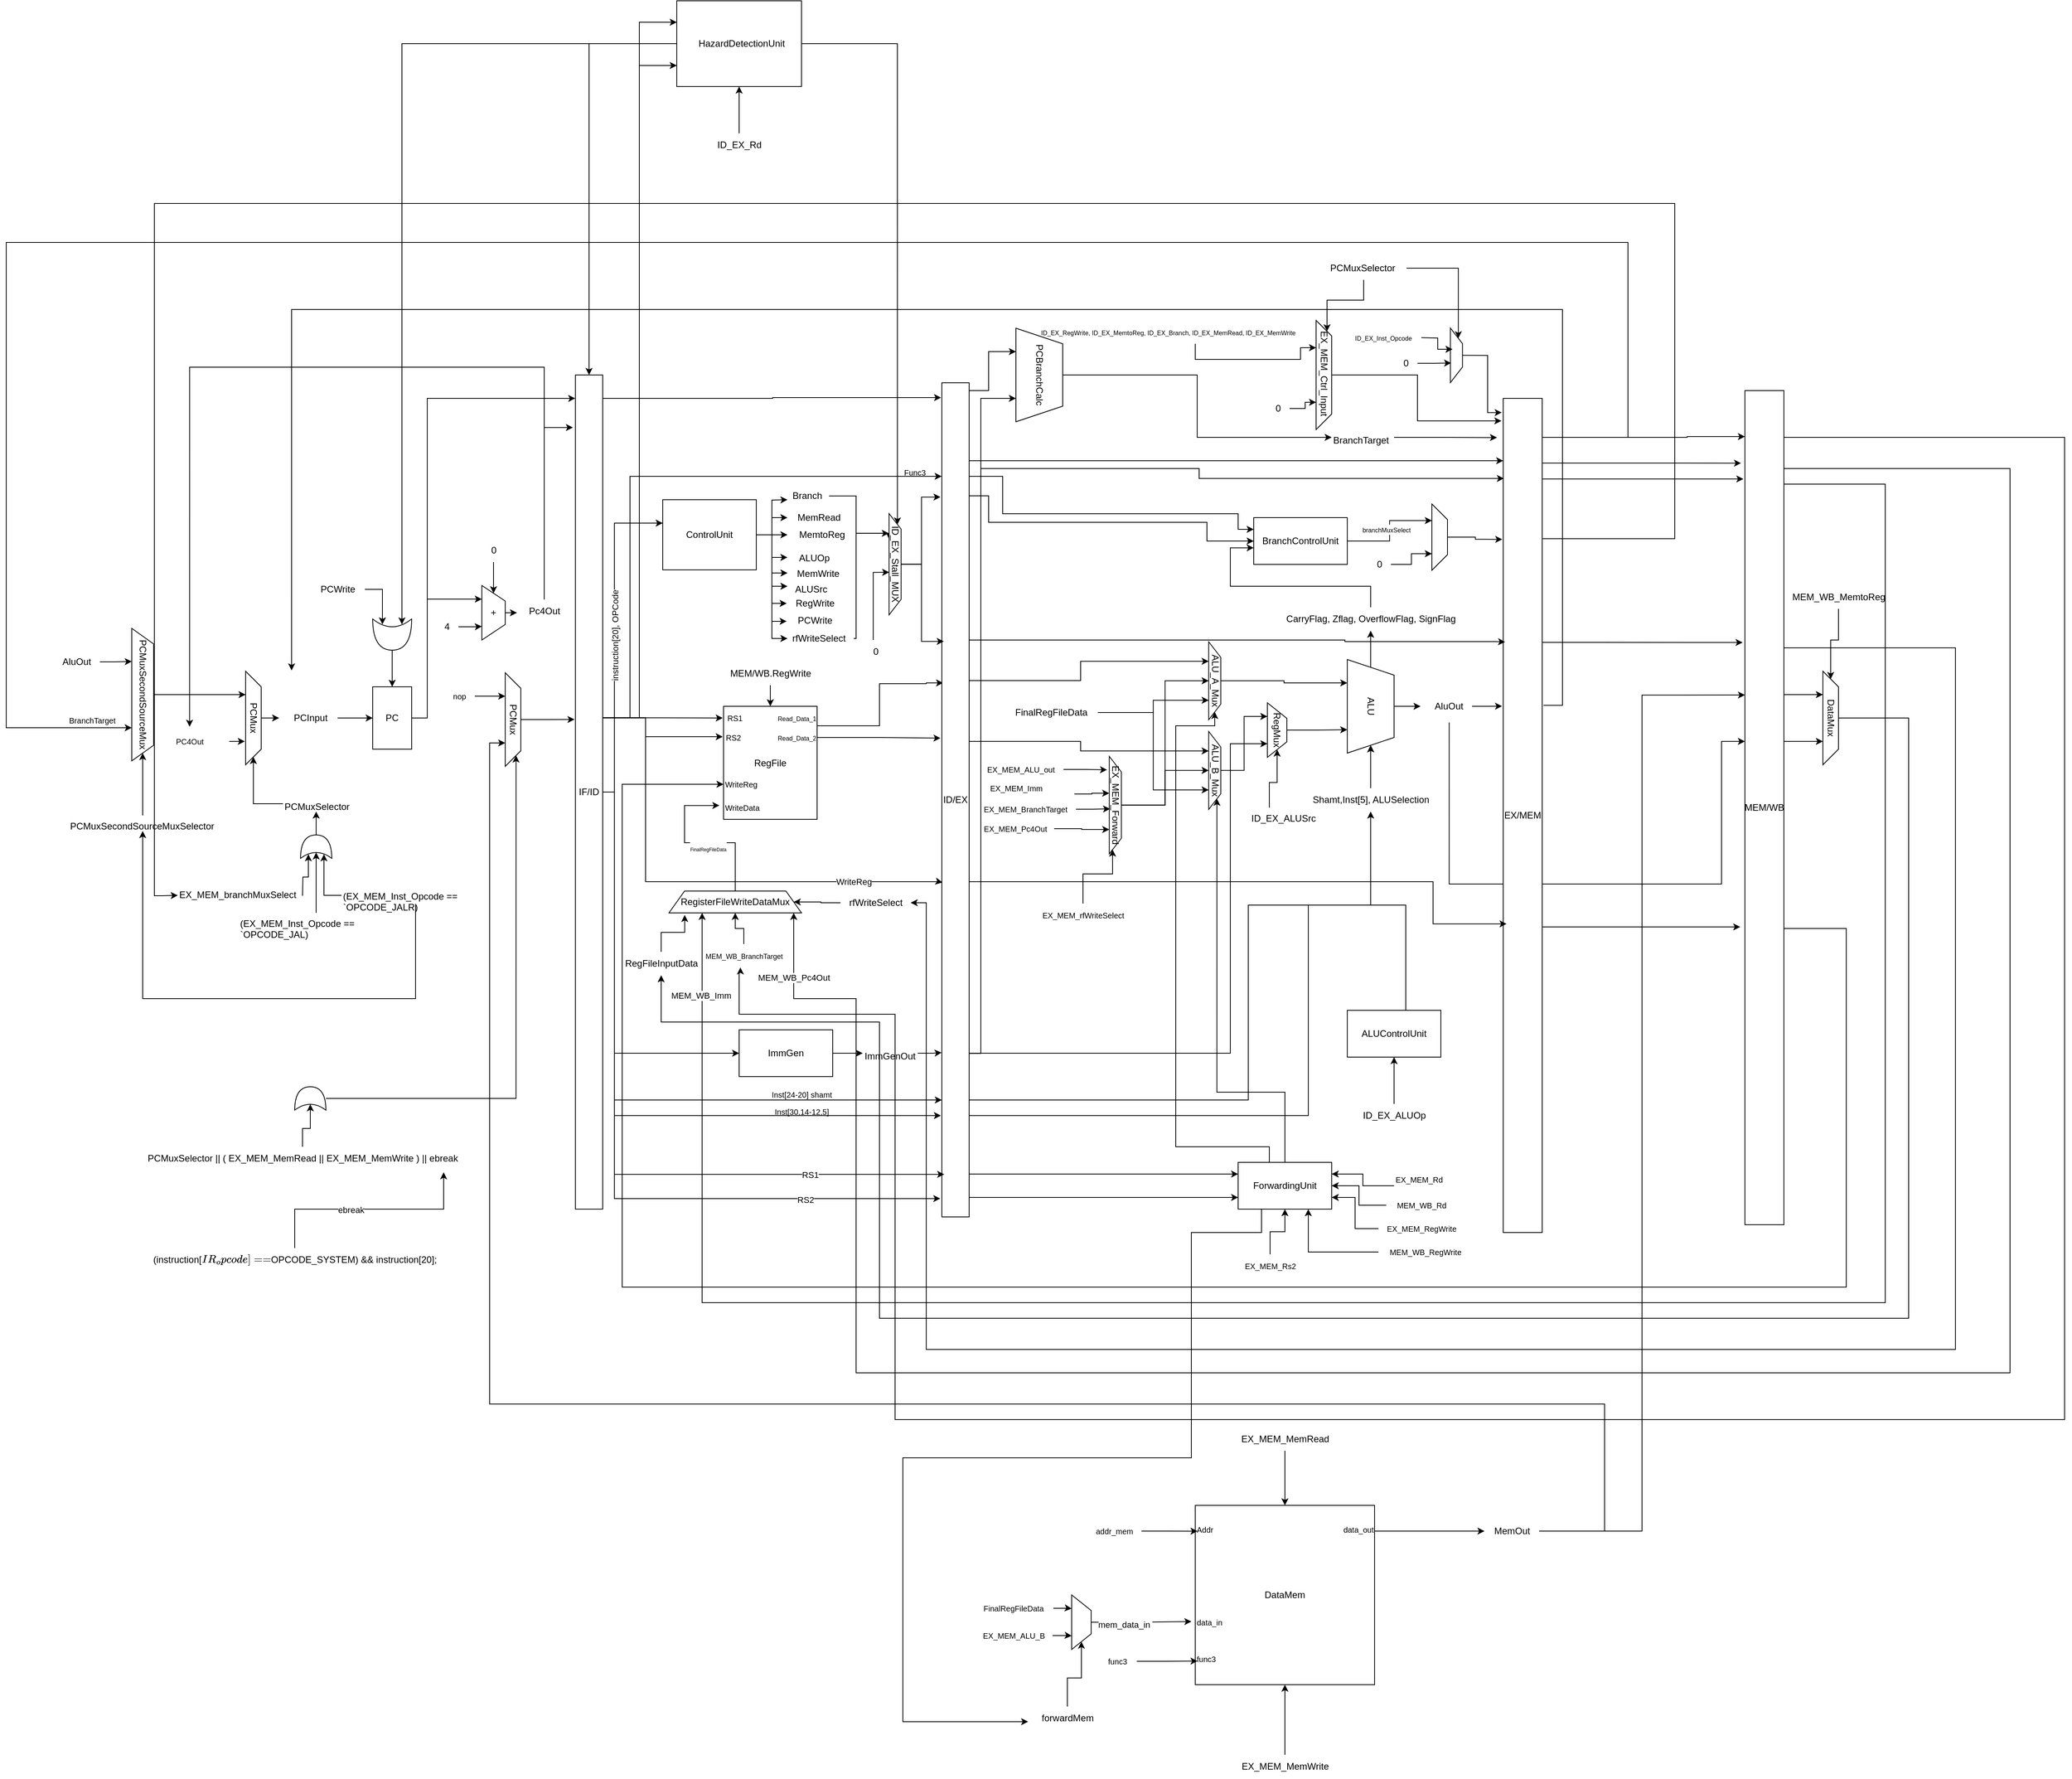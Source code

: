 <mxfile version="22.1.4" type="device">
  <diagram name="Page-1" id="2C8_HGF7oX_tT-ZGbaq5">
    <mxGraphModel dx="5633" dy="3357" grid="1" gridSize="10" guides="1" tooltips="1" connect="1" arrows="1" fold="1" page="1" pageScale="1" pageWidth="850" pageHeight="1100" math="0" shadow="0">
      <root>
        <mxCell id="0" />
        <mxCell id="1" parent="0" />
        <mxCell id="W6QJv-phxzr0F3JCB7R2-4" style="edgeStyle=orthogonalEdgeStyle;rounded=0;orthogonalLoop=1;jettySize=auto;html=1;exitX=1;exitY=0.5;exitDx=0;exitDy=0;entryX=0.25;entryY=1;entryDx=0;entryDy=0;" parent="1" source="W6QJv-phxzr0F3JCB7R2-2" target="W6QJv-phxzr0F3JCB7R2-5" edge="1">
          <mxGeometry relative="1" as="geometry">
            <mxPoint x="-70" y="290" as="targetPoint" />
            <Array as="points">
              <mxPoint x="-80" y="380" />
              <mxPoint x="-80" y="228" />
            </Array>
          </mxGeometry>
        </mxCell>
        <mxCell id="W6QJv-phxzr0F3JCB7R2-2" value="PC" style="rounded=0;whiteSpace=wrap;html=1;" parent="1" vertex="1">
          <mxGeometry x="-150" y="340" width="50" height="80" as="geometry" />
        </mxCell>
        <mxCell id="W6QJv-phxzr0F3JCB7R2-5" value="+" style="shape=trapezoid;perimeter=trapezoidPerimeter;whiteSpace=wrap;html=1;fixedSize=1;rotation=90;" parent="1" vertex="1">
          <mxGeometry x="-30" y="230" width="70" height="30" as="geometry" />
        </mxCell>
        <mxCell id="W6QJv-phxzr0F3JCB7R2-7" style="edgeStyle=orthogonalEdgeStyle;rounded=0;orthogonalLoop=1;jettySize=auto;html=1;entryX=0.75;entryY=1;entryDx=0;entryDy=0;" parent="1" source="W6QJv-phxzr0F3JCB7R2-6" target="W6QJv-phxzr0F3JCB7R2-5" edge="1">
          <mxGeometry relative="1" as="geometry" />
        </mxCell>
        <mxCell id="W6QJv-phxzr0F3JCB7R2-6" value="4" style="text;html=1;align=center;verticalAlign=middle;resizable=0;points=[];autosize=1;strokeColor=none;fillColor=none;" parent="1" vertex="1">
          <mxGeometry x="-70" y="248" width="30" height="30" as="geometry" />
        </mxCell>
        <mxCell id="W6QJv-phxzr0F3JCB7R2-8" value="PCWrite" style="text;html=1;align=center;verticalAlign=middle;resizable=0;points=[];autosize=1;strokeColor=none;fillColor=none;" parent="1" vertex="1">
          <mxGeometry x="-230" y="200" width="70" height="30" as="geometry" />
        </mxCell>
        <mxCell id="W6QJv-phxzr0F3JCB7R2-11" style="edgeStyle=orthogonalEdgeStyle;rounded=0;orthogonalLoop=1;jettySize=auto;html=1;entryX=0;entryY=0.5;entryDx=0;entryDy=0;" parent="1" source="W6QJv-phxzr0F3JCB7R2-10" target="W6QJv-phxzr0F3JCB7R2-2" edge="1">
          <mxGeometry relative="1" as="geometry" />
        </mxCell>
        <mxCell id="W6QJv-phxzr0F3JCB7R2-10" value="PCInput" style="text;html=1;align=center;verticalAlign=middle;resizable=0;points=[];autosize=1;strokeColor=none;fillColor=none;" parent="1" vertex="1">
          <mxGeometry x="-265" y="365" width="70" height="30" as="geometry" />
        </mxCell>
        <mxCell id="W6QJv-phxzr0F3JCB7R2-13" style="edgeStyle=orthogonalEdgeStyle;rounded=0;orthogonalLoop=1;jettySize=auto;html=1;" parent="1" source="W6QJv-phxzr0F3JCB7R2-12" target="W6QJv-phxzr0F3JCB7R2-5" edge="1">
          <mxGeometry relative="1" as="geometry" />
        </mxCell>
        <mxCell id="W6QJv-phxzr0F3JCB7R2-12" value="0" style="text;html=1;align=center;verticalAlign=middle;resizable=0;points=[];autosize=1;strokeColor=none;fillColor=none;" parent="1" vertex="1">
          <mxGeometry x="-10" y="150" width="30" height="30" as="geometry" />
        </mxCell>
        <mxCell id="W6QJv-phxzr0F3JCB7R2-14" value="Pc4Out" style="text;html=1;align=center;verticalAlign=middle;resizable=0;points=[];autosize=1;strokeColor=none;fillColor=none;" parent="1" vertex="1">
          <mxGeometry x="40" y="228" width="60" height="30" as="geometry" />
        </mxCell>
        <mxCell id="W6QJv-phxzr0F3JCB7R2-15" style="edgeStyle=orthogonalEdgeStyle;rounded=0;orthogonalLoop=1;jettySize=auto;html=1;exitX=0.5;exitY=0;exitDx=0;exitDy=0;entryX=-0.083;entryY=0.567;entryDx=0;entryDy=0;entryPerimeter=0;" parent="1" source="W6QJv-phxzr0F3JCB7R2-5" target="W6QJv-phxzr0F3JCB7R2-14" edge="1">
          <mxGeometry relative="1" as="geometry" />
        </mxCell>
        <mxCell id="W6QJv-phxzr0F3JCB7R2-24" style="edgeStyle=orthogonalEdgeStyle;rounded=0;orthogonalLoop=1;jettySize=auto;html=1;exitX=1;exitY=0.5;exitDx=0;exitDy=0;" parent="1" source="W6QJv-phxzr0F3JCB7R2-21" edge="1">
          <mxGeometry relative="1" as="geometry">
            <mxPoint x="382" y="100" as="targetPoint" />
          </mxGeometry>
        </mxCell>
        <mxCell id="W6QJv-phxzr0F3JCB7R2-36" style="edgeStyle=orthogonalEdgeStyle;rounded=0;orthogonalLoop=1;jettySize=auto;html=1;exitX=1;exitY=0.5;exitDx=0;exitDy=0;" parent="1" source="W6QJv-phxzr0F3JCB7R2-21" target="W6QJv-phxzr0F3JCB7R2-26" edge="1">
          <mxGeometry relative="1" as="geometry" />
        </mxCell>
        <mxCell id="W6QJv-phxzr0F3JCB7R2-21" value="ControlUnit" style="rounded=0;whiteSpace=wrap;html=1;" parent="1" vertex="1">
          <mxGeometry x="222" y="100" width="120" height="90" as="geometry" />
        </mxCell>
        <mxCell id="8ygQB4Aec48DxwsfryoU-63" style="edgeStyle=orthogonalEdgeStyle;rounded=0;orthogonalLoop=1;jettySize=auto;html=1;entryX=0;entryY=0.5;entryDx=0;entryDy=0;exitX=0.997;exitY=0.111;exitDx=0;exitDy=0;exitPerimeter=0;" parent="1" source="8ygQB4Aec48DxwsfryoU-112" target="8ygQB4Aec48DxwsfryoU-62" edge="1">
          <mxGeometry relative="1" as="geometry">
            <Array as="points">
              <mxPoint x="615" y="95" />
              <mxPoint x="640" y="95" />
              <mxPoint x="640" y="129" />
              <mxPoint x="920" y="129" />
              <mxPoint x="920" y="153" />
            </Array>
            <mxPoint x="697.36" y="129.34" as="targetPoint" />
          </mxGeometry>
        </mxCell>
        <mxCell id="W6QJv-phxzr0F3JCB7R2-25" value="Branch" style="text;html=1;align=center;verticalAlign=middle;resizable=0;points=[];autosize=1;strokeColor=none;fillColor=none;labelBorderColor=none;" parent="1" vertex="1">
          <mxGeometry x="377" y="80" width="60" height="30" as="geometry" />
        </mxCell>
        <mxCell id="W6QJv-phxzr0F3JCB7R2-26" value="MemRead" style="text;html=1;align=center;verticalAlign=middle;resizable=0;points=[];autosize=1;strokeColor=none;fillColor=none;" parent="1" vertex="1">
          <mxGeometry x="382" y="108" width="80" height="30" as="geometry" />
        </mxCell>
        <mxCell id="W6QJv-phxzr0F3JCB7R2-27" value="MemtoReg" style="text;html=1;align=center;verticalAlign=middle;resizable=0;points=[];autosize=1;strokeColor=none;fillColor=none;" parent="1" vertex="1">
          <mxGeometry x="386" y="130" width="80" height="30" as="geometry" />
        </mxCell>
        <mxCell id="W6QJv-phxzr0F3JCB7R2-28" value="ALUOp" style="text;html=1;align=center;verticalAlign=middle;resizable=0;points=[];autosize=1;strokeColor=none;fillColor=none;" parent="1" vertex="1">
          <mxGeometry x="386" y="160" width="60" height="30" as="geometry" />
        </mxCell>
        <mxCell id="W6QJv-phxzr0F3JCB7R2-29" value="MemWrite" style="text;html=1;align=center;verticalAlign=middle;resizable=0;points=[];autosize=1;strokeColor=none;fillColor=none;" parent="1" vertex="1">
          <mxGeometry x="381" y="180" width="80" height="30" as="geometry" />
        </mxCell>
        <mxCell id="W6QJv-phxzr0F3JCB7R2-30" value="ALUSrc" style="text;html=1;align=center;verticalAlign=middle;resizable=0;points=[];autosize=1;strokeColor=none;fillColor=none;" parent="1" vertex="1">
          <mxGeometry x="382" y="200" width="60" height="30" as="geometry" />
        </mxCell>
        <mxCell id="W6QJv-phxzr0F3JCB7R2-32" value="RegWrite" style="text;html=1;align=center;verticalAlign=middle;resizable=0;points=[];autosize=1;strokeColor=none;fillColor=none;" parent="1" vertex="1">
          <mxGeometry x="382" y="218" width="70" height="30" as="geometry" />
        </mxCell>
        <mxCell id="W6QJv-phxzr0F3JCB7R2-33" value="PCWrite" style="text;html=1;align=center;verticalAlign=middle;resizable=0;points=[];autosize=1;strokeColor=none;fillColor=none;" parent="1" vertex="1">
          <mxGeometry x="382" y="240" width="70" height="30" as="geometry" />
        </mxCell>
        <mxCell id="W6QJv-phxzr0F3JCB7R2-34" value="rfWriteSelect" style="text;html=1;align=center;verticalAlign=middle;resizable=0;points=[];autosize=1;strokeColor=none;fillColor=none;" parent="1" vertex="1">
          <mxGeometry x="377" y="263" width="90" height="30" as="geometry" />
        </mxCell>
        <mxCell id="W6QJv-phxzr0F3JCB7R2-37" style="edgeStyle=orthogonalEdgeStyle;rounded=0;orthogonalLoop=1;jettySize=auto;html=1;exitX=1;exitY=0.5;exitDx=0;exitDy=0;entryX=-0.05;entryY=0.567;entryDx=0;entryDy=0;entryPerimeter=0;" parent="1" source="W6QJv-phxzr0F3JCB7R2-21" edge="1">
          <mxGeometry relative="1" as="geometry">
            <mxPoint x="382.0" y="145.01" as="targetPoint" />
          </mxGeometry>
        </mxCell>
        <mxCell id="W6QJv-phxzr0F3JCB7R2-38" style="edgeStyle=orthogonalEdgeStyle;rounded=0;orthogonalLoop=1;jettySize=auto;html=1;exitX=1;exitY=0.5;exitDx=0;exitDy=0;entryX=-0.067;entryY=0.467;entryDx=0;entryDy=0;entryPerimeter=0;" parent="1" source="W6QJv-phxzr0F3JCB7R2-21" target="W6QJv-phxzr0F3JCB7R2-28" edge="1">
          <mxGeometry relative="1" as="geometry">
            <Array as="points">
              <mxPoint x="362" y="145" />
              <mxPoint x="362" y="174" />
            </Array>
          </mxGeometry>
        </mxCell>
        <mxCell id="W6QJv-phxzr0F3JCB7R2-39" style="edgeStyle=orthogonalEdgeStyle;rounded=0;orthogonalLoop=1;jettySize=auto;html=1;exitX=1;exitY=0.5;exitDx=0;exitDy=0;entryX=0.013;entryY=0.467;entryDx=0;entryDy=0;entryPerimeter=0;" parent="1" source="W6QJv-phxzr0F3JCB7R2-21" target="W6QJv-phxzr0F3JCB7R2-29" edge="1">
          <mxGeometry relative="1" as="geometry" />
        </mxCell>
        <mxCell id="W6QJv-phxzr0F3JCB7R2-40" style="edgeStyle=orthogonalEdgeStyle;rounded=0;orthogonalLoop=1;jettySize=auto;html=1;exitX=1;exitY=0.5;exitDx=0;exitDy=0;entryX=0;entryY=0.367;entryDx=0;entryDy=0;entryPerimeter=0;" parent="1" source="W6QJv-phxzr0F3JCB7R2-21" target="W6QJv-phxzr0F3JCB7R2-30" edge="1">
          <mxGeometry relative="1" as="geometry" />
        </mxCell>
        <mxCell id="W6QJv-phxzr0F3JCB7R2-41" style="edgeStyle=orthogonalEdgeStyle;rounded=0;orthogonalLoop=1;jettySize=auto;html=1;exitX=1;exitY=0.5;exitDx=0;exitDy=0;entryX=-0.014;entryY=0.5;entryDx=0;entryDy=0;entryPerimeter=0;" parent="1" source="W6QJv-phxzr0F3JCB7R2-21" target="W6QJv-phxzr0F3JCB7R2-32" edge="1">
          <mxGeometry relative="1" as="geometry">
            <Array as="points">
              <mxPoint x="362" y="145" />
              <mxPoint x="362" y="233" />
            </Array>
          </mxGeometry>
        </mxCell>
        <mxCell id="W6QJv-phxzr0F3JCB7R2-42" style="edgeStyle=orthogonalEdgeStyle;rounded=0;orthogonalLoop=1;jettySize=auto;html=1;exitX=1;exitY=0.5;exitDx=0;exitDy=0;entryX=-0.014;entryY=0.533;entryDx=0;entryDy=0;entryPerimeter=0;" parent="1" source="W6QJv-phxzr0F3JCB7R2-21" target="W6QJv-phxzr0F3JCB7R2-33" edge="1">
          <mxGeometry relative="1" as="geometry">
            <Array as="points">
              <mxPoint x="362" y="145" />
              <mxPoint x="362" y="256" />
            </Array>
          </mxGeometry>
        </mxCell>
        <mxCell id="W6QJv-phxzr0F3JCB7R2-43" style="edgeStyle=orthogonalEdgeStyle;rounded=0;orthogonalLoop=1;jettySize=auto;html=1;exitX=1;exitY=0.5;exitDx=0;exitDy=0;entryX=0;entryY=0.6;entryDx=0;entryDy=0;entryPerimeter=0;" parent="1" source="W6QJv-phxzr0F3JCB7R2-21" edge="1">
          <mxGeometry relative="1" as="geometry">
            <Array as="points">
              <mxPoint x="362" y="145" />
              <mxPoint x="362" y="278" />
            </Array>
            <mxPoint x="382" y="278" as="targetPoint" />
          </mxGeometry>
        </mxCell>
        <mxCell id="W6QJv-phxzr0F3JCB7R2-50" style="edgeStyle=orthogonalEdgeStyle;rounded=0;orthogonalLoop=1;jettySize=auto;html=1;entryX=-0.1;entryY=0.5;entryDx=0;entryDy=0;entryPerimeter=0;exitX=0.965;exitY=0.411;exitDx=0;exitDy=0;exitPerimeter=0;" parent="1" source="8ygQB4Aec48DxwsfryoU-107" target="W6QJv-phxzr0F3JCB7R2-51" edge="1">
          <mxGeometry relative="1" as="geometry">
            <mxPoint x="200" y="380" as="targetPoint" />
          </mxGeometry>
        </mxCell>
        <mxCell id="W6QJv-phxzr0F3JCB7R2-60" style="edgeStyle=orthogonalEdgeStyle;rounded=0;orthogonalLoop=1;jettySize=auto;html=1;entryX=0.5;entryY=0;entryDx=0;entryDy=0;" parent="1" source="W6QJv-phxzr0F3JCB7R2-57" target="W6QJv-phxzr0F3JCB7R2-44" edge="1">
          <mxGeometry relative="1" as="geometry" />
        </mxCell>
        <mxCell id="W6QJv-phxzr0F3JCB7R2-57" value="MEM/WB.RegWrite" style="text;html=1;align=center;verticalAlign=middle;resizable=0;points=[];autosize=1;strokeColor=none;fillColor=none;" parent="1" vertex="1">
          <mxGeometry x="295" y="308" width="130" height="30" as="geometry" />
        </mxCell>
        <mxCell id="W6QJv-phxzr0F3JCB7R2-61" style="edgeStyle=orthogonalEdgeStyle;rounded=0;orthogonalLoop=1;jettySize=auto;html=1;entryX=-0.05;entryY=0.467;entryDx=0;entryDy=0;entryPerimeter=0;exitX=1.025;exitY=0.411;exitDx=0;exitDy=0;exitPerimeter=0;" parent="1" source="8ygQB4Aec48DxwsfryoU-107" target="W6QJv-phxzr0F3JCB7R2-52" edge="1">
          <mxGeometry relative="1" as="geometry">
            <Array as="points">
              <mxPoint x="200" y="380" />
              <mxPoint x="200" y="404" />
            </Array>
          </mxGeometry>
        </mxCell>
        <mxCell id="W6QJv-phxzr0F3JCB7R2-62" style="edgeStyle=orthogonalEdgeStyle;rounded=0;orthogonalLoop=1;jettySize=auto;html=1;entryX=0.023;entryY=0.599;entryDx=0;entryDy=0;entryPerimeter=0;exitX=1.025;exitY=0.411;exitDx=0;exitDy=0;exitPerimeter=0;" parent="1" source="8ygQB4Aec48DxwsfryoU-107" target="8ygQB4Aec48DxwsfryoU-112" edge="1">
          <mxGeometry relative="1" as="geometry">
            <Array as="points">
              <mxPoint x="200" y="380" />
              <mxPoint x="200" y="590" />
              <mxPoint x="576" y="590" />
            </Array>
          </mxGeometry>
        </mxCell>
        <mxCell id="3jZn5Zg_tnQbeG6hsn1J-59" value="WriteReg" style="edgeLabel;html=1;align=center;verticalAlign=middle;resizable=0;points=[];" parent="W6QJv-phxzr0F3JCB7R2-62" vertex="1" connectable="0">
          <mxGeometry x="0.647" relative="1" as="geometry">
            <mxPoint as="offset" />
          </mxGeometry>
        </mxCell>
        <mxCell id="W6QJv-phxzr0F3JCB7R2-64" value="" style="group" parent="1" vertex="1" connectable="0">
          <mxGeometry x="300" y="365" width="120" height="145" as="geometry" />
        </mxCell>
        <mxCell id="W6QJv-phxzr0F3JCB7R2-44" value="RegFile" style="rounded=0;whiteSpace=wrap;html=1;" parent="W6QJv-phxzr0F3JCB7R2-64" vertex="1">
          <mxGeometry width="120" height="145" as="geometry" />
        </mxCell>
        <mxCell id="W6QJv-phxzr0F3JCB7R2-51" value="&lt;font style=&quot;font-size: 10px;&quot;&gt;RS1&lt;/font&gt;" style="text;html=1;align=left;verticalAlign=middle;resizable=0;points=[];autosize=1;strokeColor=none;fillColor=none;" parent="W6QJv-phxzr0F3JCB7R2-64" vertex="1">
          <mxGeometry x="3" width="40" height="30" as="geometry" />
        </mxCell>
        <mxCell id="W6QJv-phxzr0F3JCB7R2-52" value="&lt;font style=&quot;font-size: 10px;&quot;&gt;RS2&lt;br&gt;&lt;/font&gt;" style="text;html=1;align=left;verticalAlign=middle;resizable=0;points=[];autosize=1;strokeColor=none;fillColor=none;" parent="W6QJv-phxzr0F3JCB7R2-64" vertex="1">
          <mxGeometry x="1" y="25" width="40" height="30" as="geometry" />
        </mxCell>
        <mxCell id="W6QJv-phxzr0F3JCB7R2-53" value="&lt;font size=&quot;1&quot;&gt;WriteData&lt;/font&gt;" style="text;html=1;align=left;verticalAlign=middle;resizable=0;points=[];autosize=1;strokeColor=none;fillColor=none;" parent="W6QJv-phxzr0F3JCB7R2-64" vertex="1">
          <mxGeometry y="115" width="70" height="30" as="geometry" />
        </mxCell>
        <mxCell id="W6QJv-phxzr0F3JCB7R2-54" value="&lt;font style=&quot;font-size: 10px;&quot;&gt;WriteReg&lt;/font&gt;" style="text;html=1;align=left;verticalAlign=middle;resizable=0;points=[];autosize=1;strokeColor=none;fillColor=none;" parent="W6QJv-phxzr0F3JCB7R2-64" vertex="1">
          <mxGeometry y="85" width="70" height="30" as="geometry" />
        </mxCell>
        <mxCell id="W6QJv-phxzr0F3JCB7R2-55" value="&lt;font style=&quot;font-size: 8px;&quot;&gt;Read_Data_1&lt;/font&gt;" style="text;html=1;align=right;verticalAlign=middle;resizable=0;points=[];autosize=1;strokeColor=none;fillColor=none;" parent="W6QJv-phxzr0F3JCB7R2-64" vertex="1">
          <mxGeometry x="50" width="70" height="30" as="geometry" />
        </mxCell>
        <mxCell id="W6QJv-phxzr0F3JCB7R2-56" value="&lt;font style=&quot;font-size: 8px;&quot;&gt;Read_Data_2&lt;/font&gt;" style="text;html=1;align=right;verticalAlign=middle;resizable=0;points=[];autosize=1;strokeColor=none;fillColor=none;" parent="W6QJv-phxzr0F3JCB7R2-64" vertex="1">
          <mxGeometry x="50" y="25" width="70" height="30" as="geometry" />
        </mxCell>
        <mxCell id="8ygQB4Aec48DxwsfryoU-5" style="edgeStyle=orthogonalEdgeStyle;rounded=0;orthogonalLoop=1;jettySize=auto;html=1;entryX=0;entryY=0.5;entryDx=0;entryDy=0;" parent="1" source="8ygQB4Aec48DxwsfryoU-3" target="8ygQB4Aec48DxwsfryoU-6" edge="1">
          <mxGeometry relative="1" as="geometry">
            <mxPoint x="469" y="810" as="targetPoint" />
          </mxGeometry>
        </mxCell>
        <mxCell id="8ygQB4Aec48DxwsfryoU-3" value="ImmGen" style="rounded=0;whiteSpace=wrap;html=1;" parent="1" vertex="1">
          <mxGeometry x="320" y="780" width="120" height="60" as="geometry" />
        </mxCell>
        <mxCell id="8ygQB4Aec48DxwsfryoU-4" style="edgeStyle=orthogonalEdgeStyle;rounded=0;orthogonalLoop=1;jettySize=auto;html=1;entryX=0;entryY=0.5;entryDx=0;entryDy=0;" parent="1" target="8ygQB4Aec48DxwsfryoU-3" edge="1">
          <mxGeometry relative="1" as="geometry">
            <mxPoint x="150" y="380" as="sourcePoint" />
            <Array as="points">
              <mxPoint x="146" y="380" />
              <mxPoint x="160" y="380" />
              <mxPoint x="160" y="810" />
            </Array>
          </mxGeometry>
        </mxCell>
        <mxCell id="8ygQB4Aec48DxwsfryoU-16" style="edgeStyle=orthogonalEdgeStyle;rounded=0;orthogonalLoop=1;jettySize=auto;html=1;entryX=0.75;entryY=1;entryDx=0;entryDy=0;exitX=0.999;exitY=0.804;exitDx=0;exitDy=0;exitPerimeter=0;" parent="1" source="8ygQB4Aec48DxwsfryoU-112" target="8ygQB4Aec48DxwsfryoU-14" edge="1">
          <mxGeometry relative="1" as="geometry">
            <Array as="points">
              <mxPoint x="630" y="810" />
              <mxPoint x="630" y="-30" />
            </Array>
          </mxGeometry>
        </mxCell>
        <mxCell id="8ygQB4Aec48DxwsfryoU-6" value="ImmGenOut" style="text;whiteSpace=wrap;" parent="1" vertex="1">
          <mxGeometry x="478.5" y="800" width="70.5" height="20" as="geometry" />
        </mxCell>
        <mxCell id="8ygQB4Aec48DxwsfryoU-12" style="edgeStyle=orthogonalEdgeStyle;rounded=0;orthogonalLoop=1;jettySize=auto;html=1;exitX=1;exitY=0.5;exitDx=0;exitDy=0;" parent="1" source="8ygQB4Aec48DxwsfryoU-7" target="8ygQB4Aec48DxwsfryoU-56" edge="1">
          <mxGeometry relative="1" as="geometry">
            <mxPoint x="1235.0" y="770" as="targetPoint" />
            <Array as="points">
              <mxPoint x="1175" y="770" />
              <mxPoint x="1175" y="620" />
              <mxPoint x="1130" y="620" />
            </Array>
          </mxGeometry>
        </mxCell>
        <mxCell id="8ygQB4Aec48DxwsfryoU-7" value="ALUControlUnit" style="rounded=0;whiteSpace=wrap;html=1;" parent="1" vertex="1">
          <mxGeometry x="1100" y="755" width="120" height="60" as="geometry" />
        </mxCell>
        <mxCell id="8ygQB4Aec48DxwsfryoU-8" style="edgeStyle=orthogonalEdgeStyle;rounded=0;orthogonalLoop=1;jettySize=auto;html=1;exitX=1.004;exitY=0.411;exitDx=0;exitDy=0;exitPerimeter=0;entryX=-0.034;entryY=0.879;entryDx=0;entryDy=0;entryPerimeter=0;" parent="1" source="8ygQB4Aec48DxwsfryoU-107" target="8ygQB4Aec48DxwsfryoU-112" edge="1">
          <mxGeometry relative="1" as="geometry">
            <Array as="points">
              <mxPoint x="160" y="380" />
              <mxPoint x="160" y="890" />
              <mxPoint x="579" y="890" />
            </Array>
            <mxPoint x="720" y="750" as="targetPoint" />
          </mxGeometry>
        </mxCell>
        <mxCell id="Q0VjhepSiJz43e8Nqczu-21" style="edgeStyle=orthogonalEdgeStyle;rounded=0;orthogonalLoop=1;jettySize=auto;html=1;entryX=0.5;entryY=1;entryDx=0;entryDy=0;" parent="1" source="8ygQB4Aec48DxwsfryoU-9" target="8ygQB4Aec48DxwsfryoU-7" edge="1">
          <mxGeometry relative="1" as="geometry" />
        </mxCell>
        <mxCell id="8ygQB4Aec48DxwsfryoU-9" value="ID_EX_ALUOp" style="text;html=1;align=center;verticalAlign=middle;resizable=0;points=[];autosize=1;strokeColor=none;fillColor=none;" parent="1" vertex="1">
          <mxGeometry x="1110" y="875" width="100" height="30" as="geometry" />
        </mxCell>
        <mxCell id="8ygQB4Aec48DxwsfryoU-18" style="edgeStyle=orthogonalEdgeStyle;rounded=0;orthogonalLoop=1;jettySize=auto;html=1;entryX=0;entryY=0.5;entryDx=0;entryDy=0;" parent="1" source="8ygQB4Aec48DxwsfryoU-14" target="8ygQB4Aec48DxwsfryoU-17" edge="1">
          <mxGeometry relative="1" as="geometry" />
        </mxCell>
        <mxCell id="8ygQB4Aec48DxwsfryoU-110" style="edgeStyle=orthogonalEdgeStyle;rounded=0;orthogonalLoop=1;jettySize=auto;html=1;exitX=-0.074;exitY=0.019;exitDx=0;exitDy=0;startArrow=classic;startFill=1;endArrow=none;endFill=0;entryX=1.003;entryY=0.029;entryDx=0;entryDy=0;entryPerimeter=0;exitPerimeter=0;" parent="1" edge="1">
          <mxGeometry relative="1" as="geometry">
            <mxPoint x="144.105" y="-29.97" as="targetPoint" />
            <mxPoint x="579.0" y="-30.97" as="sourcePoint" />
            <Array as="points">
              <mxPoint x="363" y="-30" />
            </Array>
          </mxGeometry>
        </mxCell>
        <mxCell id="8ygQB4Aec48DxwsfryoU-14" value="PCBranchCalc" style="shape=trapezoid;perimeter=trapezoidPerimeter;whiteSpace=wrap;html=1;fixedSize=1;rotation=90;" parent="1" vertex="1">
          <mxGeometry x="645" y="-90" width="120" height="60" as="geometry" />
        </mxCell>
        <mxCell id="8ygQB4Aec48DxwsfryoU-17" value="BranchTarget" style="text;whiteSpace=wrap;" parent="1" vertex="1">
          <mxGeometry x="1080" y="10" width="80" height="20" as="geometry" />
        </mxCell>
        <mxCell id="8ygQB4Aec48DxwsfryoU-105" style="edgeStyle=orthogonalEdgeStyle;rounded=0;orthogonalLoop=1;jettySize=auto;html=1;entryX=1;entryY=0.5;entryDx=0;entryDy=0;" parent="1" source="8ygQB4Aec48DxwsfryoU-19" target="8ygQB4Aec48DxwsfryoU-40" edge="1">
          <mxGeometry relative="1" as="geometry" />
        </mxCell>
        <mxCell id="8ygQB4Aec48DxwsfryoU-19" value="PCMuxSelector" style="text;whiteSpace=wrap;" parent="1" vertex="1">
          <mxGeometry x="-265" y="480" width="85" height="20" as="geometry" />
        </mxCell>
        <mxCell id="8ygQB4Aec48DxwsfryoU-21" style="edgeStyle=orthogonalEdgeStyle;rounded=0;orthogonalLoop=1;jettySize=auto;html=1;entryX=0.5;entryY=1;entryDx=0;entryDy=0;" parent="1" source="8ygQB4Aec48DxwsfryoU-20" target="8ygQB4Aec48DxwsfryoU-19" edge="1">
          <mxGeometry relative="1" as="geometry" />
        </mxCell>
        <mxCell id="8ygQB4Aec48DxwsfryoU-20" value="" style="shape=xor;whiteSpace=wrap;html=1;rotation=-90;" parent="1" vertex="1">
          <mxGeometry x="-237.5" y="525" width="30" height="40" as="geometry" />
        </mxCell>
        <mxCell id="8ygQB4Aec48DxwsfryoU-22" value="EX_MEM_branchMuxSelect " style="text;whiteSpace=wrap;" parent="1" vertex="1">
          <mxGeometry x="-400" y="592.5" width="100" height="30" as="geometry" />
        </mxCell>
        <mxCell id="8ygQB4Aec48DxwsfryoU-24" value="(EX_MEM_Inst_Opcode == `OPCODE_JAL)" style="text;whiteSpace=wrap;" parent="1" vertex="1">
          <mxGeometry x="-322.5" y="630" width="200" height="40" as="geometry" />
        </mxCell>
        <mxCell id="8ygQB4Aec48DxwsfryoU-26" style="edgeStyle=orthogonalEdgeStyle;rounded=0;orthogonalLoop=1;jettySize=auto;html=1;entryX=0.25;entryY=0.5;entryDx=0;entryDy=0;entryPerimeter=0;" parent="1" source="8ygQB4Aec48DxwsfryoU-24" target="8ygQB4Aec48DxwsfryoU-20" edge="1">
          <mxGeometry relative="1" as="geometry" />
        </mxCell>
        <mxCell id="8ygQB4Aec48DxwsfryoU-36" style="edgeStyle=orthogonalEdgeStyle;rounded=0;orthogonalLoop=1;jettySize=auto;html=1;entryX=0.5;entryY=1;entryDx=0;entryDy=0;" parent="1" source="8ygQB4Aec48DxwsfryoU-27" target="8ygQB4Aec48DxwsfryoU-31" edge="1">
          <mxGeometry relative="1" as="geometry">
            <Array as="points">
              <mxPoint x="-95" y="740" />
              <mxPoint x="-445" y="740" />
            </Array>
          </mxGeometry>
        </mxCell>
        <mxCell id="8ygQB4Aec48DxwsfryoU-27" value="(EX_MEM_Inst_Opcode == `OPCODE_JALR)" style="text;whiteSpace=wrap;" parent="1" vertex="1">
          <mxGeometry x="-190" y="595" width="190" height="25" as="geometry" />
        </mxCell>
        <mxCell id="8ygQB4Aec48DxwsfryoU-30" style="edgeStyle=orthogonalEdgeStyle;rounded=0;orthogonalLoop=1;jettySize=auto;html=1;entryX=0.175;entryY=0.75;entryDx=0;entryDy=0;entryPerimeter=0;" parent="1" source="8ygQB4Aec48DxwsfryoU-27" target="8ygQB4Aec48DxwsfryoU-20" edge="1">
          <mxGeometry relative="1" as="geometry" />
        </mxCell>
        <mxCell id="8ygQB4Aec48DxwsfryoU-35" style="edgeStyle=orthogonalEdgeStyle;rounded=0;orthogonalLoop=1;jettySize=auto;html=1;entryX=1;entryY=0.5;entryDx=0;entryDy=0;" parent="1" source="8ygQB4Aec48DxwsfryoU-31" target="8ygQB4Aec48DxwsfryoU-34" edge="1">
          <mxGeometry relative="1" as="geometry" />
        </mxCell>
        <mxCell id="8ygQB4Aec48DxwsfryoU-31" value="PCMuxSecondSourceMuxSelector" style="text;whiteSpace=wrap;" parent="1" vertex="1">
          <mxGeometry x="-540" y="505" width="190" height="20" as="geometry" />
        </mxCell>
        <mxCell id="8ygQB4Aec48DxwsfryoU-33" style="edgeStyle=orthogonalEdgeStyle;rounded=0;orthogonalLoop=1;jettySize=auto;html=1;entryX=0.175;entryY=0.25;entryDx=0;entryDy=0;entryPerimeter=0;" parent="1" target="8ygQB4Aec48DxwsfryoU-20" edge="1">
          <mxGeometry relative="1" as="geometry">
            <mxPoint x="-240" y="608" as="sourcePoint" />
          </mxGeometry>
        </mxCell>
        <mxCell id="8ygQB4Aec48DxwsfryoU-42" style="edgeStyle=orthogonalEdgeStyle;rounded=0;orthogonalLoop=1;jettySize=auto;html=1;exitX=0.5;exitY=0;exitDx=0;exitDy=0;entryX=0.25;entryY=1;entryDx=0;entryDy=0;" parent="1" source="8ygQB4Aec48DxwsfryoU-34" target="8ygQB4Aec48DxwsfryoU-40" edge="1">
          <mxGeometry relative="1" as="geometry" />
        </mxCell>
        <mxCell id="8ygQB4Aec48DxwsfryoU-34" value="PCMuxSecondSourceMux" style="shape=trapezoid;perimeter=trapezoidPerimeter;whiteSpace=wrap;html=1;fixedSize=1;rotation=90;" parent="1" vertex="1">
          <mxGeometry x="-530" y="336" width="170" height="28" as="geometry" />
        </mxCell>
        <mxCell id="8ygQB4Aec48DxwsfryoU-39" style="edgeStyle=orthogonalEdgeStyle;rounded=0;orthogonalLoop=1;jettySize=auto;html=1;entryX=0.25;entryY=1;entryDx=0;entryDy=0;" parent="1" source="8ygQB4Aec48DxwsfryoU-37" target="8ygQB4Aec48DxwsfryoU-34" edge="1">
          <mxGeometry relative="1" as="geometry" />
        </mxCell>
        <mxCell id="Q0VjhepSiJz43e8Nqczu-38" style="edgeStyle=orthogonalEdgeStyle;rounded=0;orthogonalLoop=1;jettySize=auto;html=1;endArrow=none;endFill=0;startArrow=classic;startFill=1;entryX=1.031;entryY=0.368;entryDx=0;entryDy=0;entryPerimeter=0;" parent="1" target="Q0VjhepSiJz43e8Nqczu-7" edge="1">
          <mxGeometry relative="1" as="geometry">
            <mxPoint x="1376" y="336" as="targetPoint" />
            <mxPoint x="-253.993" y="319" as="sourcePoint" />
            <Array as="points">
              <mxPoint x="-254" y="-144" />
              <mxPoint x="1376" y="-144" />
              <mxPoint x="1376" y="364" />
            </Array>
          </mxGeometry>
        </mxCell>
        <mxCell id="8ygQB4Aec48DxwsfryoU-37" value="AluOut" style="text;html=1;align=center;verticalAlign=middle;resizable=0;points=[];autosize=1;strokeColor=none;fillColor=none;" parent="1" vertex="1">
          <mxGeometry x="-560" y="293" width="60" height="30" as="geometry" />
        </mxCell>
        <mxCell id="8ygQB4Aec48DxwsfryoU-40" value="PCMux" style="shape=trapezoid;perimeter=trapezoidPerimeter;whiteSpace=wrap;html=1;fixedSize=1;rotation=90;" parent="1" vertex="1">
          <mxGeometry x="-363" y="370" width="120" height="20" as="geometry" />
        </mxCell>
        <mxCell id="8ygQB4Aec48DxwsfryoU-41" style="edgeStyle=orthogonalEdgeStyle;rounded=0;orthogonalLoop=1;jettySize=auto;html=1;exitX=0.5;exitY=0;exitDx=0;exitDy=0;entryX=-0.071;entryY=0.5;entryDx=0;entryDy=0;entryPerimeter=0;" parent="1" source="8ygQB4Aec48DxwsfryoU-40" target="W6QJv-phxzr0F3JCB7R2-10" edge="1">
          <mxGeometry relative="1" as="geometry" />
        </mxCell>
        <mxCell id="8ygQB4Aec48DxwsfryoU-52" style="edgeStyle=orthogonalEdgeStyle;rounded=0;orthogonalLoop=1;jettySize=auto;html=1;entryX=0.75;entryY=1;entryDx=0;entryDy=0;" parent="1" source="8ygQB4Aec48DxwsfryoU-45" target="8ygQB4Aec48DxwsfryoU-51" edge="1">
          <mxGeometry relative="1" as="geometry" />
        </mxCell>
        <mxCell id="8ygQB4Aec48DxwsfryoU-45" value="RegMux" style="shape=trapezoid;perimeter=trapezoidPerimeter;whiteSpace=wrap;html=1;fixedSize=1;rotation=90;" parent="1" vertex="1">
          <mxGeometry x="975" y="383" width="70" height="25" as="geometry" />
        </mxCell>
        <mxCell id="8ygQB4Aec48DxwsfryoU-48" style="edgeStyle=orthogonalEdgeStyle;rounded=0;orthogonalLoop=1;jettySize=auto;html=1;entryX=-0.049;entryY=0.426;entryDx=0;entryDy=0;entryPerimeter=0;" parent="1" source="W6QJv-phxzr0F3JCB7R2-56" target="8ygQB4Aec48DxwsfryoU-112" edge="1">
          <mxGeometry relative="1" as="geometry" />
        </mxCell>
        <mxCell id="8ygQB4Aec48DxwsfryoU-50" style="edgeStyle=orthogonalEdgeStyle;rounded=0;orthogonalLoop=1;jettySize=auto;html=1;entryX=1;entryY=0.5;entryDx=0;entryDy=0;" parent="1" source="8ygQB4Aec48DxwsfryoU-49" target="8ygQB4Aec48DxwsfryoU-45" edge="1">
          <mxGeometry relative="1" as="geometry" />
        </mxCell>
        <mxCell id="8ygQB4Aec48DxwsfryoU-49" value="ID_EX_ALUSrc" style="text;whiteSpace=wrap;" parent="1" vertex="1">
          <mxGeometry x="975" y="495" width="50" height="20" as="geometry" />
        </mxCell>
        <mxCell id="8ygQB4Aec48DxwsfryoU-58" style="edgeStyle=orthogonalEdgeStyle;rounded=0;orthogonalLoop=1;jettySize=auto;html=1;startArrow=classic;startFill=1;endArrow=none;endFill=0;" parent="1" source="8ygQB4Aec48DxwsfryoU-51" target="8ygQB4Aec48DxwsfryoU-56" edge="1">
          <mxGeometry relative="1" as="geometry" />
        </mxCell>
        <mxCell id="8ygQB4Aec48DxwsfryoU-51" value="ALU" style="shape=trapezoid;perimeter=trapezoidPerimeter;whiteSpace=wrap;html=1;fixedSize=1;rotation=90;" parent="1" vertex="1">
          <mxGeometry x="1070" y="335" width="120" height="60" as="geometry" />
        </mxCell>
        <mxCell id="8ygQB4Aec48DxwsfryoU-53" style="edgeStyle=orthogonalEdgeStyle;rounded=0;orthogonalLoop=1;jettySize=auto;html=1;entryX=0.047;entryY=0.336;entryDx=0;entryDy=0;entryPerimeter=0;exitX=1;exitY=0.5;exitDx=0;exitDy=0;exitPerimeter=0;" parent="1" source="W6QJv-phxzr0F3JCB7R2-55" edge="1">
          <mxGeometry relative="1" as="geometry">
            <Array as="points">
              <mxPoint x="420" y="390" />
              <mxPoint x="500" y="390" />
              <mxPoint x="500" y="336" />
              <mxPoint x="560" y="336" />
            </Array>
            <mxPoint x="581.645" y="335" as="targetPoint" />
            <mxPoint x="420" y="405.48" as="sourcePoint" />
          </mxGeometry>
        </mxCell>
        <mxCell id="8ygQB4Aec48DxwsfryoU-55" style="edgeStyle=orthogonalEdgeStyle;rounded=0;orthogonalLoop=1;jettySize=auto;html=1;entryX=0;entryY=0.5;entryDx=0;entryDy=0;startArrow=classic;startFill=1;endArrow=none;endFill=0;" parent="1" source="8ygQB4Aec48DxwsfryoU-54" target="8ygQB4Aec48DxwsfryoU-51" edge="1">
          <mxGeometry relative="1" as="geometry" />
        </mxCell>
        <mxCell id="8ygQB4Aec48DxwsfryoU-54" value="CarryFlag,&amp;nbsp;Zflag,&amp;nbsp;OverflowFlag,&amp;nbsp;SignFlag" style="text;html=1;align=center;verticalAlign=middle;resizable=0;points=[];autosize=1;strokeColor=none;fillColor=none;" parent="1" vertex="1">
          <mxGeometry x="1010" y="238" width="240" height="30" as="geometry" />
        </mxCell>
        <mxCell id="Q0VjhepSiJz43e8Nqczu-28" value="" style="edgeStyle=orthogonalEdgeStyle;rounded=0;orthogonalLoop=1;jettySize=auto;html=1;" parent="1" source="8ygQB4Aec48DxwsfryoU-56" target="8ygQB4Aec48DxwsfryoU-51" edge="1">
          <mxGeometry relative="1" as="geometry" />
        </mxCell>
        <mxCell id="8ygQB4Aec48DxwsfryoU-56" value="Shamt,Inst[5], ALUSelection" style="text;html=1;align=center;verticalAlign=middle;resizable=0;points=[];autosize=1;strokeColor=none;fillColor=none;" parent="1" vertex="1">
          <mxGeometry x="1045" y="470" width="170" height="30" as="geometry" />
        </mxCell>
        <mxCell id="8ygQB4Aec48DxwsfryoU-87" style="edgeStyle=orthogonalEdgeStyle;rounded=0;orthogonalLoop=1;jettySize=auto;html=1;exitX=0.512;exitY=1.192;exitDx=0;exitDy=0;exitPerimeter=0;" parent="1" source="8ygQB4Aec48DxwsfryoU-59" target="Q0VjhepSiJz43e8Nqczu-14" edge="1">
          <mxGeometry relative="1" as="geometry">
            <mxPoint x="1260" y="592.5" as="sourcePoint" />
            <mxPoint x="1630" y="642.5" as="targetPoint" />
            <Array as="points">
              <mxPoint x="1231" y="593" />
              <mxPoint x="1580" y="593" />
              <mxPoint x="1580" y="410" />
            </Array>
          </mxGeometry>
        </mxCell>
        <mxCell id="8ygQB4Aec48DxwsfryoU-59" value="AluOut" style="text;html=1;align=center;verticalAlign=middle;resizable=0;points=[];autosize=1;strokeColor=none;fillColor=none;" parent="1" vertex="1">
          <mxGeometry x="1200" y="350" width="60" height="30" as="geometry" />
        </mxCell>
        <mxCell id="8ygQB4Aec48DxwsfryoU-60" style="edgeStyle=orthogonalEdgeStyle;rounded=0;orthogonalLoop=1;jettySize=auto;html=1;entryX=-0.1;entryY=0.5;entryDx=0;entryDy=0;entryPerimeter=0;" parent="1" source="8ygQB4Aec48DxwsfryoU-51" target="8ygQB4Aec48DxwsfryoU-59" edge="1">
          <mxGeometry relative="1" as="geometry" />
        </mxCell>
        <mxCell id="F8Q-dgwTy_JH1cJC80Rc-64" style="edgeStyle=orthogonalEdgeStyle;rounded=0;orthogonalLoop=1;jettySize=auto;html=1;entryX=0.25;entryY=1;entryDx=0;entryDy=0;" parent="1" source="8ygQB4Aec48DxwsfryoU-62" target="F8Q-dgwTy_JH1cJC80Rc-63" edge="1">
          <mxGeometry relative="1" as="geometry" />
        </mxCell>
        <mxCell id="F8Q-dgwTy_JH1cJC80Rc-65" value="&lt;font style=&quot;font-size: 8px;&quot;&gt;branchMuxSelect&lt;/font&gt;" style="edgeLabel;html=1;align=center;verticalAlign=middle;resizable=0;points=[];" parent="F8Q-dgwTy_JH1cJC80Rc-64" vertex="1" connectable="0">
          <mxGeometry x="-0.353" y="-1" relative="1" as="geometry">
            <mxPoint x="6" y="-16" as="offset" />
          </mxGeometry>
        </mxCell>
        <mxCell id="8ygQB4Aec48DxwsfryoU-62" value="BranchControlUnit" style="whiteSpace=wrap;html=1;" parent="1" vertex="1">
          <mxGeometry x="980" y="123" width="120" height="60" as="geometry" />
        </mxCell>
        <mxCell id="8ygQB4Aec48DxwsfryoU-65" style="edgeStyle=orthogonalEdgeStyle;rounded=0;orthogonalLoop=1;jettySize=auto;html=1;entryX=0;entryY=0.645;entryDx=0;entryDy=0;entryPerimeter=0;" parent="1" source="8ygQB4Aec48DxwsfryoU-54" target="8ygQB4Aec48DxwsfryoU-62" edge="1">
          <mxGeometry relative="1" as="geometry">
            <Array as="points">
              <mxPoint x="1130" y="211" />
              <mxPoint x="950" y="211" />
              <mxPoint x="950" y="162" />
            </Array>
          </mxGeometry>
        </mxCell>
        <mxCell id="8ygQB4Aec48DxwsfryoU-66" style="edgeStyle=orthogonalEdgeStyle;rounded=0;orthogonalLoop=1;jettySize=auto;html=1;exitX=0.98;exitY=0.411;exitDx=0;exitDy=0;exitPerimeter=0;entryX=-0.007;entryY=0.113;entryDx=0;entryDy=0;entryPerimeter=0;" parent="1" edge="1">
          <mxGeometry relative="1" as="geometry">
            <mxPoint x="144.3" y="379.77" as="sourcePoint" />
            <mxPoint x="579.755" y="70.91" as="targetPoint" />
            <Array as="points">
              <mxPoint x="180" y="380" />
              <mxPoint x="180" y="70" />
              <mxPoint x="580" y="70" />
            </Array>
          </mxGeometry>
        </mxCell>
        <mxCell id="8ygQB4Aec48DxwsfryoU-77" style="edgeStyle=orthogonalEdgeStyle;rounded=0;orthogonalLoop=1;jettySize=auto;html=1;entryX=-0.03;entryY=0.369;entryDx=0;entryDy=0;entryPerimeter=0;" parent="1" source="8ygQB4Aec48DxwsfryoU-59" target="Q0VjhepSiJz43e8Nqczu-7" edge="1">
          <mxGeometry relative="1" as="geometry" />
        </mxCell>
        <mxCell id="Q0VjhepSiJz43e8Nqczu-17" style="edgeStyle=orthogonalEdgeStyle;rounded=0;orthogonalLoop=1;jettySize=auto;html=1;entryX=0.5;entryY=1;entryDx=0;entryDy=0;entryPerimeter=0;" parent="1" source="8ygQB4Aec48DxwsfryoU-85" target="8ygQB4Aec48DxwsfryoU-101" edge="1">
          <mxGeometry relative="1" as="geometry">
            <mxPoint x="1830" y="380" as="targetPoint" />
            <Array as="points">
              <mxPoint x="1820" y="380" />
              <mxPoint x="1820" y="1150" />
              <mxPoint x="500" y="1150" />
              <mxPoint x="500" y="770" />
              <mxPoint x="220" y="770" />
            </Array>
          </mxGeometry>
        </mxCell>
        <mxCell id="8ygQB4Aec48DxwsfryoU-85" value="DataMux" style="shape=trapezoid;perimeter=trapezoidPerimeter;whiteSpace=wrap;html=1;fixedSize=1;rotation=90;" parent="1" vertex="1">
          <mxGeometry x="1660" y="370" width="120" height="20" as="geometry" />
        </mxCell>
        <mxCell id="8ygQB4Aec48DxwsfryoU-89" style="edgeStyle=orthogonalEdgeStyle;rounded=0;orthogonalLoop=1;jettySize=auto;html=1;entryX=0;entryY=0.5;entryDx=0;entryDy=0;" parent="1" source="8ygQB4Aec48DxwsfryoU-88" target="8ygQB4Aec48DxwsfryoU-85" edge="1">
          <mxGeometry relative="1" as="geometry" />
        </mxCell>
        <mxCell id="8ygQB4Aec48DxwsfryoU-88" value="MEM_WB_MemtoReg" style="text;html=1;align=center;verticalAlign=middle;resizable=0;points=[];autosize=1;strokeColor=none;fillColor=none;" parent="1" vertex="1">
          <mxGeometry x="1660" y="210" width="140" height="30" as="geometry" />
        </mxCell>
        <mxCell id="8ygQB4Aec48DxwsfryoU-92" value="RegisterFileWriteDataMux" style="shape=trapezoid;perimeter=trapezoidPerimeter;whiteSpace=wrap;html=1;fixedSize=1;rotation=0;" parent="1" vertex="1">
          <mxGeometry x="230" y="602" width="170" height="28" as="geometry" />
        </mxCell>
        <mxCell id="8ygQB4Aec48DxwsfryoU-93" value="&lt;font style=&quot;font-size: 6px;&quot;&gt;&lt;br&gt;&lt;span style=&quot;color: rgb(0, 0, 0); font-family: Helvetica; font-style: normal; font-variant-ligatures: normal; font-variant-caps: normal; font-weight: 400; letter-spacing: normal; orphans: 2; text-align: left; text-indent: 0px; text-transform: none; widows: 2; word-spacing: 0px; -webkit-text-stroke-width: 0px; background-color: rgb(251, 251, 251); text-decoration-thickness: initial; text-decoration-style: initial; text-decoration-color: initial; float: none; display: inline !important;&quot;&gt;FinalRegFileData&lt;/span&gt;&lt;br&gt;&lt;/font&gt;" style="edgeStyle=orthogonalEdgeStyle;rounded=0;orthogonalLoop=1;jettySize=auto;html=1;exitX=0.5;exitY=0;exitDx=0;exitDy=0;entryX=-0.076;entryY=0.407;entryDx=0;entryDy=0;entryPerimeter=0;" parent="1" source="8ygQB4Aec48DxwsfryoU-92" target="W6QJv-phxzr0F3JCB7R2-53" edge="1">
          <mxGeometry x="-0.116" relative="1" as="geometry">
            <Array as="points">
              <mxPoint x="315" y="540" />
              <mxPoint x="250" y="540" />
              <mxPoint x="250" y="492" />
            </Array>
            <mxPoint as="offset" />
          </mxGeometry>
        </mxCell>
        <mxCell id="8ygQB4Aec48DxwsfryoU-97" style="edgeStyle=orthogonalEdgeStyle;rounded=0;orthogonalLoop=1;jettySize=auto;html=1;entryX=0.5;entryY=1;entryDx=0;entryDy=0;" parent="1" source="8ygQB4Aec48DxwsfryoU-96" target="8ygQB4Aec48DxwsfryoU-92" edge="1">
          <mxGeometry relative="1" as="geometry" />
        </mxCell>
        <mxCell id="8ygQB4Aec48DxwsfryoU-96" value="&lt;font style=&quot;font-size: 9px;&quot;&gt;MEM_WB_BranchTarget&lt;/font&gt;" style="text;html=1;align=center;verticalAlign=middle;resizable=0;points=[];autosize=1;strokeColor=none;fillColor=none;" parent="1" vertex="1">
          <mxGeometry x="266" y="670" width="120" height="30" as="geometry" />
        </mxCell>
        <mxCell id="8ygQB4Aec48DxwsfryoU-101" value="RegFileInputData" style="text;html=1;align=center;verticalAlign=middle;resizable=0;points=[];autosize=1;strokeColor=none;fillColor=none;" parent="1" vertex="1">
          <mxGeometry x="160" y="680" width="120" height="30" as="geometry" />
        </mxCell>
        <mxCell id="8ygQB4Aec48DxwsfryoU-102" style="edgeStyle=orthogonalEdgeStyle;rounded=0;orthogonalLoop=1;jettySize=auto;html=1;entryX=0.119;entryY=1.096;entryDx=0;entryDy=0;entryPerimeter=0;" parent="1" source="8ygQB4Aec48DxwsfryoU-101" target="8ygQB4Aec48DxwsfryoU-92" edge="1">
          <mxGeometry relative="1" as="geometry" />
        </mxCell>
        <mxCell id="8ygQB4Aec48DxwsfryoU-104" style="edgeStyle=orthogonalEdgeStyle;rounded=0;orthogonalLoop=1;jettySize=auto;html=1;entryX=1;entryY=0.5;entryDx=0;entryDy=0;" parent="1" source="8ygQB4Aec48DxwsfryoU-103" target="8ygQB4Aec48DxwsfryoU-92" edge="1">
          <mxGeometry relative="1" as="geometry" />
        </mxCell>
        <mxCell id="8ygQB4Aec48DxwsfryoU-103" value="rfWriteSelect" style="text;html=1;align=center;verticalAlign=middle;resizable=0;points=[];autosize=1;strokeColor=none;fillColor=none;" parent="1" vertex="1">
          <mxGeometry x="450" y="602" width="90" height="30" as="geometry" />
        </mxCell>
        <mxCell id="8ygQB4Aec48DxwsfryoU-106" style="edgeStyle=orthogonalEdgeStyle;rounded=0;orthogonalLoop=1;jettySize=auto;html=1;exitX=1.143;exitY=0.411;exitDx=0;exitDy=0;exitPerimeter=0;" parent="1" source="8ygQB4Aec48DxwsfryoU-107" target="W6QJv-phxzr0F3JCB7R2-21" edge="1">
          <mxGeometry relative="1" as="geometry">
            <Array as="points">
              <mxPoint x="160" y="380" />
              <mxPoint x="160" y="130" />
            </Array>
          </mxGeometry>
        </mxCell>
        <mxCell id="3jZn5Zg_tnQbeG6hsn1J-76" value="instruction[20], OPCode" style="edgeLabel;html=1;align=center;verticalAlign=middle;resizable=0;points=[];rotation=-90;" parent="8ygQB4Aec48DxwsfryoU-106" vertex="1" connectable="0">
          <mxGeometry x="-0.281" y="-1" relative="1" as="geometry">
            <mxPoint as="offset" />
          </mxGeometry>
        </mxCell>
        <mxCell id="Q0VjhepSiJz43e8Nqczu-45" style="edgeStyle=orthogonalEdgeStyle;rounded=0;orthogonalLoop=1;jettySize=auto;html=1;startArrow=classic;startFill=1;endArrow=none;endFill=0;exitX=-0.091;exitY=0.063;exitDx=0;exitDy=0;exitPerimeter=0;" parent="1" source="8ygQB4Aec48DxwsfryoU-107" edge="1">
          <mxGeometry relative="1" as="geometry">
            <mxPoint x="70" y="226" as="targetPoint" />
            <mxPoint x="90" y="10" as="sourcePoint" />
            <Array as="points">
              <mxPoint x="70" y="7" />
              <mxPoint x="70" y="226" />
            </Array>
          </mxGeometry>
        </mxCell>
        <mxCell id="3jZn5Zg_tnQbeG6hsn1J-71" style="edgeStyle=orthogonalEdgeStyle;rounded=0;orthogonalLoop=1;jettySize=auto;html=1;entryX=0;entryY=0.25;entryDx=0;entryDy=0;" parent="1" source="8ygQB4Aec48DxwsfryoU-107" target="3jZn5Zg_tnQbeG6hsn1J-70" edge="1">
          <mxGeometry relative="1" as="geometry">
            <Array as="points">
              <mxPoint x="192" y="380" />
              <mxPoint x="192" y="-513" />
            </Array>
          </mxGeometry>
        </mxCell>
        <mxCell id="3jZn5Zg_tnQbeG6hsn1J-72" style="edgeStyle=orthogonalEdgeStyle;rounded=0;orthogonalLoop=1;jettySize=auto;html=1;entryX=0;entryY=0.75;entryDx=0;entryDy=0;" parent="1" source="8ygQB4Aec48DxwsfryoU-107" target="3jZn5Zg_tnQbeG6hsn1J-70" edge="1">
          <mxGeometry relative="1" as="geometry">
            <Array as="points">
              <mxPoint x="192" y="380" />
              <mxPoint x="192" y="-457" />
              <mxPoint x="240" y="-457" />
            </Array>
          </mxGeometry>
        </mxCell>
        <mxCell id="8ygQB4Aec48DxwsfryoU-107" value="IF/ID" style="rounded=0;whiteSpace=wrap;html=1;" parent="1" vertex="1">
          <mxGeometry x="110" y="-60" width="35" height="1070" as="geometry" />
        </mxCell>
        <mxCell id="8ygQB4Aec48DxwsfryoU-109" style="edgeStyle=orthogonalEdgeStyle;rounded=0;orthogonalLoop=1;jettySize=auto;html=1;entryX=-0.006;entryY=0.028;entryDx=0;entryDy=0;entryPerimeter=0;" parent="1" source="W6QJv-phxzr0F3JCB7R2-2" target="8ygQB4Aec48DxwsfryoU-107" edge="1">
          <mxGeometry relative="1" as="geometry">
            <Array as="points">
              <mxPoint x="-80" y="380" />
              <mxPoint x="-80" y="-30" />
              <mxPoint x="107" y="-30" />
            </Array>
          </mxGeometry>
        </mxCell>
        <mxCell id="Q0VjhepSiJz43e8Nqczu-8" style="edgeStyle=orthogonalEdgeStyle;rounded=0;orthogonalLoop=1;jettySize=auto;html=1;" parent="1" source="8ygQB4Aec48DxwsfryoU-112" edge="1">
          <mxGeometry relative="1" as="geometry">
            <mxPoint x="675" y="-90" as="targetPoint" />
            <Array as="points">
              <mxPoint x="640" y="-40" />
              <mxPoint x="640" y="-90" />
            </Array>
          </mxGeometry>
        </mxCell>
        <mxCell id="Q0VjhepSiJz43e8Nqczu-24" style="edgeStyle=orthogonalEdgeStyle;rounded=0;orthogonalLoop=1;jettySize=auto;html=1;startArrow=classic;startFill=1;endArrow=none;endFill=0;" parent="1" source="8ygQB4Aec48DxwsfryoU-112" edge="1">
          <mxGeometry relative="1" as="geometry">
            <mxPoint x="160" y="870" as="targetPoint" />
            <Array as="points">
              <mxPoint x="160" y="870" />
            </Array>
          </mxGeometry>
        </mxCell>
        <mxCell id="Q0VjhepSiJz43e8Nqczu-26" style="edgeStyle=orthogonalEdgeStyle;rounded=0;orthogonalLoop=1;jettySize=auto;html=1;endArrow=none;endFill=0;" parent="1" source="8ygQB4Aec48DxwsfryoU-112" edge="1">
          <mxGeometry relative="1" as="geometry">
            <mxPoint x="1130" y="620" as="targetPoint" />
            <Array as="points">
              <mxPoint x="1050" y="890" />
              <mxPoint x="1050" y="620" />
            </Array>
          </mxGeometry>
        </mxCell>
        <mxCell id="Q0VjhepSiJz43e8Nqczu-27" style="edgeStyle=orthogonalEdgeStyle;rounded=0;orthogonalLoop=1;jettySize=auto;html=1;endArrow=none;endFill=0;" parent="1" source="8ygQB4Aec48DxwsfryoU-112" edge="1">
          <mxGeometry relative="1" as="geometry">
            <mxPoint x="1050" y="620" as="targetPoint" />
            <Array as="points">
              <mxPoint x="973" y="870" />
              <mxPoint x="973" y="620" />
            </Array>
          </mxGeometry>
        </mxCell>
        <mxCell id="Q0VjhepSiJz43e8Nqczu-34" style="edgeStyle=orthogonalEdgeStyle;rounded=0;orthogonalLoop=1;jettySize=auto;html=1;entryX=0;entryY=0.25;entryDx=0;entryDy=0;" parent="1" source="8ygQB4Aec48DxwsfryoU-112" target="8ygQB4Aec48DxwsfryoU-62" edge="1">
          <mxGeometry relative="1" as="geometry">
            <Array as="points">
              <mxPoint x="658" y="70" />
              <mxPoint x="658" y="118" />
              <mxPoint x="960" y="118" />
              <mxPoint x="960" y="138" />
            </Array>
            <mxPoint x="700" y="118" as="targetPoint" />
          </mxGeometry>
        </mxCell>
        <mxCell id="3jZn5Zg_tnQbeG6hsn1J-11" style="edgeStyle=orthogonalEdgeStyle;rounded=0;orthogonalLoop=1;jettySize=auto;html=1;entryX=0.25;entryY=1;entryDx=0;entryDy=0;" parent="1" source="8ygQB4Aec48DxwsfryoU-112" target="3jZn5Zg_tnQbeG6hsn1J-7" edge="1">
          <mxGeometry relative="1" as="geometry">
            <Array as="points">
              <mxPoint x="758" y="332" />
              <mxPoint x="758" y="307" />
            </Array>
          </mxGeometry>
        </mxCell>
        <mxCell id="3jZn5Zg_tnQbeG6hsn1J-12" style="edgeStyle=orthogonalEdgeStyle;rounded=0;orthogonalLoop=1;jettySize=auto;html=1;entryX=0.25;entryY=1;entryDx=0;entryDy=0;" parent="1" source="8ygQB4Aec48DxwsfryoU-112" target="3jZn5Zg_tnQbeG6hsn1J-8" edge="1">
          <mxGeometry relative="1" as="geometry">
            <Array as="points">
              <mxPoint x="758" y="410" />
              <mxPoint x="758" y="422" />
            </Array>
          </mxGeometry>
        </mxCell>
        <mxCell id="3jZn5Zg_tnQbeG6hsn1J-52" style="edgeStyle=orthogonalEdgeStyle;rounded=0;orthogonalLoop=1;jettySize=auto;html=1;entryX=0.75;entryY=1;entryDx=0;entryDy=0;" parent="1" source="8ygQB4Aec48DxwsfryoU-112" target="8ygQB4Aec48DxwsfryoU-45" edge="1">
          <mxGeometry relative="1" as="geometry">
            <Array as="points">
              <mxPoint x="950" y="810" />
              <mxPoint x="950" y="413" />
            </Array>
          </mxGeometry>
        </mxCell>
        <mxCell id="3jZn5Zg_tnQbeG6hsn1J-57" style="edgeStyle=orthogonalEdgeStyle;rounded=0;orthogonalLoop=1;jettySize=auto;html=1;entryX=0;entryY=0.25;entryDx=0;entryDy=0;" parent="1" source="8ygQB4Aec48DxwsfryoU-112" target="3jZn5Zg_tnQbeG6hsn1J-10" edge="1">
          <mxGeometry relative="1" as="geometry">
            <Array as="points">
              <mxPoint x="700" y="965" />
              <mxPoint x="700" y="965" />
            </Array>
          </mxGeometry>
        </mxCell>
        <mxCell id="3jZn5Zg_tnQbeG6hsn1J-58" style="edgeStyle=orthogonalEdgeStyle;rounded=0;orthogonalLoop=1;jettySize=auto;html=1;entryX=0;entryY=0.75;entryDx=0;entryDy=0;" parent="1" source="8ygQB4Aec48DxwsfryoU-112" target="3jZn5Zg_tnQbeG6hsn1J-10" edge="1">
          <mxGeometry relative="1" as="geometry">
            <Array as="points">
              <mxPoint x="700" y="995" />
              <mxPoint x="700" y="995" />
            </Array>
          </mxGeometry>
        </mxCell>
        <mxCell id="8ygQB4Aec48DxwsfryoU-112" value="ID/EX" style="rounded=0;whiteSpace=wrap;html=1;" parent="1" vertex="1">
          <mxGeometry x="580" y="-50" width="35" height="1070" as="geometry" />
        </mxCell>
        <mxCell id="Q0VjhepSiJz43e8Nqczu-6" style="edgeStyle=orthogonalEdgeStyle;rounded=0;orthogonalLoop=1;jettySize=auto;html=1;entryX=-0.01;entryY=0.803;entryDx=0;entryDy=0;entryPerimeter=0;" parent="1" source="8ygQB4Aec48DxwsfryoU-6" target="8ygQB4Aec48DxwsfryoU-112" edge="1">
          <mxGeometry relative="1" as="geometry" />
        </mxCell>
        <mxCell id="Q0VjhepSiJz43e8Nqczu-36" style="edgeStyle=orthogonalEdgeStyle;rounded=0;orthogonalLoop=1;jettySize=auto;html=1;entryX=0.75;entryY=1;entryDx=0;entryDy=0;" parent="1" source="Q0VjhepSiJz43e8Nqczu-7" target="8ygQB4Aec48DxwsfryoU-34" edge="1">
          <mxGeometry relative="1" as="geometry">
            <Array as="points">
              <mxPoint x="1460" y="20" />
              <mxPoint x="1460" y="-230" />
              <mxPoint x="-620" y="-230" />
              <mxPoint x="-620" y="393" />
            </Array>
          </mxGeometry>
        </mxCell>
        <mxCell id="Q0VjhepSiJz43e8Nqczu-52" style="edgeStyle=orthogonalEdgeStyle;rounded=0;orthogonalLoop=1;jettySize=auto;html=1;entryX=0;entryY=0.5;entryDx=0;entryDy=0;" parent="1" source="Q0VjhepSiJz43e8Nqczu-7" target="8ygQB4Aec48DxwsfryoU-22" edge="1">
          <mxGeometry relative="1" as="geometry">
            <Array as="points">
              <mxPoint x="1520" y="150" />
              <mxPoint x="1520" y="-280" />
              <mxPoint x="-430" y="-280" />
              <mxPoint x="-430" y="608" />
              <mxPoint x="-420" y="608" />
            </Array>
          </mxGeometry>
        </mxCell>
        <mxCell id="Q0VjhepSiJz43e8Nqczu-7" value="EX/MEM" style="rounded=0;whiteSpace=wrap;html=1;" parent="1" vertex="1">
          <mxGeometry x="1300" y="-30" width="50" height="1070" as="geometry" />
        </mxCell>
        <mxCell id="Q0VjhepSiJz43e8Nqczu-10" style="edgeStyle=orthogonalEdgeStyle;rounded=0;orthogonalLoop=1;jettySize=auto;html=1;exitX=0.971;exitY=0.509;exitDx=0;exitDy=0;exitPerimeter=0;entryX=0.25;entryY=1;entryDx=0;entryDy=0;" parent="1" source="W6QJv-phxzr0F3JCB7R2-25" target="3jZn5Zg_tnQbeG6hsn1J-77" edge="1">
          <mxGeometry relative="1" as="geometry">
            <mxPoint x="510" y="96" as="sourcePoint" />
            <mxPoint x="510" y="95" as="targetPoint" />
            <Array as="points">
              <mxPoint x="470" y="95" />
              <mxPoint x="470" y="143" />
            </Array>
          </mxGeometry>
        </mxCell>
        <mxCell id="Q0VjhepSiJz43e8Nqczu-13" style="edgeStyle=orthogonalEdgeStyle;rounded=0;orthogonalLoop=1;jettySize=auto;html=1;entryX=0.086;entryY=0.63;entryDx=0;entryDy=0;entryPerimeter=0;" parent="1" source="8ygQB4Aec48DxwsfryoU-112" target="Q0VjhepSiJz43e8Nqczu-7" edge="1">
          <mxGeometry relative="1" as="geometry">
            <Array as="points">
              <mxPoint x="1210" y="590" />
              <mxPoint x="1210" y="644" />
            </Array>
          </mxGeometry>
        </mxCell>
        <mxCell id="Q0VjhepSiJz43e8Nqczu-15" style="edgeStyle=orthogonalEdgeStyle;rounded=0;orthogonalLoop=1;jettySize=auto;html=1;entryX=0.25;entryY=1;entryDx=0;entryDy=0;" parent="1" source="Q0VjhepSiJz43e8Nqczu-14" target="8ygQB4Aec48DxwsfryoU-85" edge="1">
          <mxGeometry relative="1" as="geometry">
            <Array as="points">
              <mxPoint x="1670" y="350" />
              <mxPoint x="1670" y="350" />
            </Array>
          </mxGeometry>
        </mxCell>
        <mxCell id="Q0VjhepSiJz43e8Nqczu-16" style="edgeStyle=orthogonalEdgeStyle;rounded=0;orthogonalLoop=1;jettySize=auto;html=1;entryX=0.75;entryY=1;entryDx=0;entryDy=0;" parent="1" source="Q0VjhepSiJz43e8Nqczu-14" target="8ygQB4Aec48DxwsfryoU-85" edge="1">
          <mxGeometry relative="1" as="geometry">
            <Array as="points">
              <mxPoint x="1680" y="410" />
              <mxPoint x="1680" y="410" />
            </Array>
          </mxGeometry>
        </mxCell>
        <mxCell id="Q0VjhepSiJz43e8Nqczu-32" style="edgeStyle=orthogonalEdgeStyle;rounded=0;orthogonalLoop=1;jettySize=auto;html=1;" parent="1" source="Q0VjhepSiJz43e8Nqczu-14" target="8ygQB4Aec48DxwsfryoU-103" edge="1">
          <mxGeometry relative="1" as="geometry">
            <Array as="points">
              <mxPoint x="1880" y="290" />
              <mxPoint x="1880" y="1190" />
              <mxPoint x="560" y="1190" />
              <mxPoint x="560" y="617" />
            </Array>
          </mxGeometry>
        </mxCell>
        <mxCell id="Q0VjhepSiJz43e8Nqczu-41" style="edgeStyle=orthogonalEdgeStyle;rounded=0;orthogonalLoop=1;jettySize=auto;html=1;startArrow=classic;startFill=1;endArrow=none;endFill=0;" parent="1" edge="1">
          <mxGeometry relative="1" as="geometry">
            <mxPoint x="1460" y="19" as="targetPoint" />
            <mxPoint x="1610" y="19" as="sourcePoint" />
            <Array as="points">
              <mxPoint x="1536" y="19" />
              <mxPoint x="1460" y="20" />
            </Array>
          </mxGeometry>
        </mxCell>
        <mxCell id="Q0VjhepSiJz43e8Nqczu-59" style="edgeStyle=orthogonalEdgeStyle;rounded=0;orthogonalLoop=1;jettySize=auto;html=1;entryX=0.25;entryY=1;entryDx=0;entryDy=0;" parent="1" source="Q0VjhepSiJz43e8Nqczu-14" target="8ygQB4Aec48DxwsfryoU-92" edge="1">
          <mxGeometry relative="1" as="geometry">
            <Array as="points">
              <mxPoint x="1790" y="80" />
              <mxPoint x="1790" y="1130" />
              <mxPoint x="273" y="1130" />
            </Array>
          </mxGeometry>
        </mxCell>
        <mxCell id="F8Q-dgwTy_JH1cJC80Rc-83" value="MEM_WB_Imm" style="edgeLabel;html=1;align=center;verticalAlign=middle;resizable=0;points=[];" parent="Q0VjhepSiJz43e8Nqczu-59" vertex="1" connectable="0">
          <mxGeometry x="0.934" y="2" relative="1" as="geometry">
            <mxPoint as="offset" />
          </mxGeometry>
        </mxCell>
        <mxCell id="Q0VjhepSiJz43e8Nqczu-14" value="MEM/WB" style="rounded=0;whiteSpace=wrap;html=1;" parent="1" vertex="1">
          <mxGeometry x="1610" y="-40" width="50" height="1070" as="geometry" />
        </mxCell>
        <mxCell id="Q0VjhepSiJz43e8Nqczu-18" style="edgeStyle=orthogonalEdgeStyle;rounded=0;orthogonalLoop=1;jettySize=auto;html=1;entryX=-0.12;entryY=0.643;entryDx=0;entryDy=0;entryPerimeter=0;" parent="1" source="Q0VjhepSiJz43e8Nqczu-7" target="Q0VjhepSiJz43e8Nqczu-14" edge="1">
          <mxGeometry relative="1" as="geometry">
            <Array as="points">
              <mxPoint x="1420" y="648" />
              <mxPoint x="1420" y="648" />
            </Array>
          </mxGeometry>
        </mxCell>
        <mxCell id="Q0VjhepSiJz43e8Nqczu-19" style="edgeStyle=orthogonalEdgeStyle;rounded=0;orthogonalLoop=1;jettySize=auto;html=1;" parent="1" source="Q0VjhepSiJz43e8Nqczu-14" target="W6QJv-phxzr0F3JCB7R2-54" edge="1">
          <mxGeometry relative="1" as="geometry">
            <Array as="points">
              <mxPoint x="1740" y="650" />
              <mxPoint x="1740" y="1110" />
              <mxPoint x="170" y="1110" />
              <mxPoint x="170" y="465" />
            </Array>
          </mxGeometry>
        </mxCell>
        <mxCell id="Q0VjhepSiJz43e8Nqczu-22" value="&lt;font style=&quot;font-size: 10px;&quot;&gt;Inst[30,14-12,5]&lt;/font&gt;" style="text;html=1;align=center;verticalAlign=middle;resizable=0;points=[];autosize=1;strokeColor=none;fillColor=none;" parent="1" vertex="1">
          <mxGeometry x="355" y="870" width="90" height="30" as="geometry" />
        </mxCell>
        <mxCell id="Q0VjhepSiJz43e8Nqczu-25" value="&lt;font style=&quot;font-size: 10px;&quot;&gt;Inst[24-20] shamt&lt;/font&gt;" style="text;html=1;align=center;verticalAlign=middle;resizable=0;points=[];autosize=1;strokeColor=none;fillColor=none;" parent="1" vertex="1">
          <mxGeometry x="350" y="848" width="100" height="30" as="geometry" />
        </mxCell>
        <mxCell id="Q0VjhepSiJz43e8Nqczu-29" style="edgeStyle=orthogonalEdgeStyle;rounded=0;orthogonalLoop=1;jettySize=auto;html=1;entryX=0.195;entryY=1.015;entryDx=0;entryDy=0;entryPerimeter=0;" parent="1" source="W6QJv-phxzr0F3JCB7R2-34" target="3jZn5Zg_tnQbeG6hsn1J-77" edge="1">
          <mxGeometry relative="1" as="geometry">
            <mxPoint x="520" y="277" as="targetPoint" />
            <Array as="points">
              <mxPoint x="470" y="278" />
              <mxPoint x="470" y="143" />
            </Array>
          </mxGeometry>
        </mxCell>
        <mxCell id="Q0VjhepSiJz43e8Nqczu-30" style="edgeStyle=orthogonalEdgeStyle;rounded=0;orthogonalLoop=1;jettySize=auto;html=1;entryX=0.048;entryY=0.292;entryDx=0;entryDy=0;entryPerimeter=0;" parent="1" source="8ygQB4Aec48DxwsfryoU-112" target="Q0VjhepSiJz43e8Nqczu-7" edge="1">
          <mxGeometry relative="1" as="geometry">
            <Array as="points">
              <mxPoint x="1097" y="280" />
              <mxPoint x="1097" y="282" />
              <mxPoint x="1290" y="282" />
            </Array>
          </mxGeometry>
        </mxCell>
        <mxCell id="Q0VjhepSiJz43e8Nqczu-31" style="edgeStyle=orthogonalEdgeStyle;rounded=0;orthogonalLoop=1;jettySize=auto;html=1;entryX=-0.06;entryY=0.302;entryDx=0;entryDy=0;entryPerimeter=0;" parent="1" source="Q0VjhepSiJz43e8Nqczu-7" target="Q0VjhepSiJz43e8Nqczu-14" edge="1">
          <mxGeometry relative="1" as="geometry">
            <Array as="points">
              <mxPoint x="1420" y="283" />
              <mxPoint x="1420" y="283" />
            </Array>
          </mxGeometry>
        </mxCell>
        <mxCell id="Q0VjhepSiJz43e8Nqczu-33" value="&lt;font style=&quot;font-size: 10px;&quot;&gt;Func3&lt;/font&gt;" style="text;html=1;align=center;verticalAlign=middle;resizable=0;points=[];autosize=1;strokeColor=none;fillColor=none;" parent="1" vertex="1">
          <mxGeometry x="520" y="50" width="50" height="30" as="geometry" />
        </mxCell>
        <mxCell id="Q0VjhepSiJz43e8Nqczu-35" style="edgeStyle=orthogonalEdgeStyle;rounded=0;orthogonalLoop=1;jettySize=auto;html=1;entryX=-0.16;entryY=0.047;entryDx=0;entryDy=0;entryPerimeter=0;" parent="1" source="8ygQB4Aec48DxwsfryoU-17" target="Q0VjhepSiJz43e8Nqczu-7" edge="1">
          <mxGeometry relative="1" as="geometry" />
        </mxCell>
        <mxCell id="Q0VjhepSiJz43e8Nqczu-37" value="&lt;font style=&quot;font-size: 10px;&quot;&gt;BranchTarget&lt;br&gt;&lt;/font&gt;" style="text;html=1;align=center;verticalAlign=middle;resizable=0;points=[];autosize=1;strokeColor=none;fillColor=none;" parent="1" vertex="1">
          <mxGeometry x="-550" y="368" width="80" height="30" as="geometry" />
        </mxCell>
        <mxCell id="Q0VjhepSiJz43e8Nqczu-42" style="edgeStyle=orthogonalEdgeStyle;rounded=0;orthogonalLoop=1;jettySize=auto;html=1;entryX=0.463;entryY=0.998;entryDx=0;entryDy=0;entryPerimeter=0;" parent="1" source="Q0VjhepSiJz43e8Nqczu-14" target="8ygQB4Aec48DxwsfryoU-96" edge="1">
          <mxGeometry relative="1" as="geometry">
            <Array as="points">
              <mxPoint x="2020" y="20" />
              <mxPoint x="2020" y="1280" />
              <mxPoint x="520" y="1280" />
              <mxPoint x="520" y="760" />
              <mxPoint x="320" y="760" />
              <mxPoint x="320" y="706" />
              <mxPoint x="322" y="706" />
            </Array>
          </mxGeometry>
        </mxCell>
        <mxCell id="Q0VjhepSiJz43e8Nqczu-47" style="edgeStyle=orthogonalEdgeStyle;rounded=0;orthogonalLoop=1;jettySize=auto;html=1;" parent="1" source="8ygQB4Aec48DxwsfryoU-112" edge="1">
          <mxGeometry relative="1" as="geometry">
            <mxPoint x="1300" y="50" as="targetPoint" />
            <Array as="points">
              <mxPoint x="1299" y="50" />
            </Array>
          </mxGeometry>
        </mxCell>
        <mxCell id="Q0VjhepSiJz43e8Nqczu-48" style="edgeStyle=orthogonalEdgeStyle;rounded=0;orthogonalLoop=1;jettySize=auto;html=1;entryX=-0.1;entryY=0.087;entryDx=0;entryDy=0;entryPerimeter=0;" parent="1" source="Q0VjhepSiJz43e8Nqczu-7" target="Q0VjhepSiJz43e8Nqczu-14" edge="1">
          <mxGeometry relative="1" as="geometry">
            <Array as="points">
              <mxPoint x="1400" y="53" />
              <mxPoint x="1400" y="53" />
            </Array>
          </mxGeometry>
        </mxCell>
        <mxCell id="Q0VjhepSiJz43e8Nqczu-49" style="edgeStyle=orthogonalEdgeStyle;rounded=0;orthogonalLoop=1;jettySize=auto;html=1;" parent="1" source="Q0VjhepSiJz43e8Nqczu-14" target="8ygQB4Aec48DxwsfryoU-92" edge="1">
          <mxGeometry relative="1" as="geometry">
            <Array as="points">
              <mxPoint x="1950" y="60" />
              <mxPoint x="1950" y="1220" />
              <mxPoint x="470" y="1220" />
              <mxPoint x="470" y="740" />
              <mxPoint x="390" y="740" />
            </Array>
            <mxPoint x="373.34" y="703.0" as="targetPoint" />
          </mxGeometry>
        </mxCell>
        <mxCell id="F8Q-dgwTy_JH1cJC80Rc-84" value="MEM_WB_Pc4Out" style="edgeLabel;html=1;align=center;verticalAlign=middle;resizable=0;points=[];" parent="Q0VjhepSiJz43e8Nqczu-49" vertex="1" connectable="0">
          <mxGeometry x="0.954" relative="1" as="geometry">
            <mxPoint as="offset" />
          </mxGeometry>
        </mxCell>
        <mxCell id="Q0VjhepSiJz43e8Nqczu-51" style="edgeStyle=orthogonalEdgeStyle;rounded=0;orthogonalLoop=1;jettySize=auto;html=1;" parent="1" edge="1">
          <mxGeometry relative="1" as="geometry">
            <mxPoint x="-334" y="410" as="sourcePoint" />
            <mxPoint x="-314" y="410" as="targetPoint" />
          </mxGeometry>
        </mxCell>
        <mxCell id="Q0VjhepSiJz43e8Nqczu-50" value="&lt;font style=&quot;font-size: 10px;&quot;&gt;PC4Out&lt;/font&gt;" style="text;html=1;align=center;verticalAlign=middle;resizable=0;points=[];autosize=1;strokeColor=none;fillColor=none;" parent="1" vertex="1">
          <mxGeometry x="-415" y="395" width="60" height="30" as="geometry" />
        </mxCell>
        <mxCell id="Q0VjhepSiJz43e8Nqczu-57" style="edgeStyle=orthogonalEdgeStyle;rounded=0;orthogonalLoop=1;jettySize=auto;html=1;entryX=0.018;entryY=0.096;entryDx=0;entryDy=0;entryPerimeter=0;" parent="1" target="Q0VjhepSiJz43e8Nqczu-7" edge="1">
          <mxGeometry relative="1" as="geometry">
            <mxPoint x="630" y="60" as="sourcePoint" />
            <Array as="points">
              <mxPoint x="910" y="73" />
            </Array>
          </mxGeometry>
        </mxCell>
        <mxCell id="Q0VjhepSiJz43e8Nqczu-58" style="edgeStyle=orthogonalEdgeStyle;rounded=0;orthogonalLoop=1;jettySize=auto;html=1;entryX=-0.04;entryY=0.106;entryDx=0;entryDy=0;entryPerimeter=0;" parent="1" source="Q0VjhepSiJz43e8Nqczu-7" target="Q0VjhepSiJz43e8Nqczu-14" edge="1">
          <mxGeometry relative="1" as="geometry">
            <Array as="points">
              <mxPoint x="1480" y="73" />
            </Array>
          </mxGeometry>
        </mxCell>
        <mxCell id="3jZn5Zg_tnQbeG6hsn1J-4" style="edgeStyle=orthogonalEdgeStyle;rounded=0;orthogonalLoop=1;jettySize=auto;html=1;entryX=0.503;entryY=-0.125;entryDx=0;entryDy=0;entryPerimeter=0;" parent="1" source="W6QJv-phxzr0F3JCB7R2-14" target="Q0VjhepSiJz43e8Nqczu-50" edge="1">
          <mxGeometry relative="1" as="geometry">
            <Array as="points">
              <mxPoint x="70" y="-70" />
              <mxPoint x="-385" y="-70" />
            </Array>
          </mxGeometry>
        </mxCell>
        <mxCell id="3jZn5Zg_tnQbeG6hsn1J-50" style="edgeStyle=orthogonalEdgeStyle;rounded=0;orthogonalLoop=1;jettySize=auto;html=1;entryX=0.25;entryY=1;entryDx=0;entryDy=0;" parent="1" source="3jZn5Zg_tnQbeG6hsn1J-7" target="8ygQB4Aec48DxwsfryoU-51" edge="1">
          <mxGeometry relative="1" as="geometry" />
        </mxCell>
        <mxCell id="3jZn5Zg_tnQbeG6hsn1J-7" value="ALU_A_Mux" style="shape=trapezoid;perimeter=trapezoidPerimeter;whiteSpace=wrap;html=1;fixedSize=1;rotation=90;" parent="1" vertex="1">
          <mxGeometry x="880" y="324.5" width="100" height="15.5" as="geometry" />
        </mxCell>
        <mxCell id="3jZn5Zg_tnQbeG6hsn1J-51" style="edgeStyle=orthogonalEdgeStyle;rounded=0;orthogonalLoop=1;jettySize=auto;html=1;entryX=0.25;entryY=1;entryDx=0;entryDy=0;" parent="1" source="3jZn5Zg_tnQbeG6hsn1J-8" target="8ygQB4Aec48DxwsfryoU-45" edge="1">
          <mxGeometry relative="1" as="geometry" />
        </mxCell>
        <mxCell id="3jZn5Zg_tnQbeG6hsn1J-8" value="ALU_B_Mux" style="shape=trapezoid;perimeter=trapezoidPerimeter;whiteSpace=wrap;html=1;fixedSize=1;rotation=90;" parent="1" vertex="1">
          <mxGeometry x="880" y="439.5" width="100" height="15.5" as="geometry" />
        </mxCell>
        <mxCell id="3jZn5Zg_tnQbeG6hsn1J-68" style="edgeStyle=orthogonalEdgeStyle;rounded=0;orthogonalLoop=1;jettySize=auto;html=1;entryX=1;entryY=0.25;entryDx=0;entryDy=0;" parent="1" source="3jZn5Zg_tnQbeG6hsn1J-10" target="3jZn5Zg_tnQbeG6hsn1J-8" edge="1">
          <mxGeometry relative="1" as="geometry">
            <Array as="points">
              <mxPoint x="1020" y="860" />
              <mxPoint x="933" y="860" />
            </Array>
          </mxGeometry>
        </mxCell>
        <mxCell id="3jZn5Zg_tnQbeG6hsn1J-69" style="edgeStyle=orthogonalEdgeStyle;rounded=0;orthogonalLoop=1;jettySize=auto;html=1;entryX=1;entryY=0.5;entryDx=0;entryDy=0;" parent="1" source="3jZn5Zg_tnQbeG6hsn1J-10" target="3jZn5Zg_tnQbeG6hsn1J-7" edge="1">
          <mxGeometry relative="1" as="geometry">
            <Array as="points">
              <mxPoint x="1000" y="930" />
              <mxPoint x="880" y="930" />
              <mxPoint x="880" y="390" />
              <mxPoint x="930" y="390" />
            </Array>
          </mxGeometry>
        </mxCell>
        <mxCell id="3jZn5Zg_tnQbeG6hsn1J-10" value="ForwardingUnit" style="rounded=0;whiteSpace=wrap;html=1;" parent="1" vertex="1">
          <mxGeometry x="960" y="950" width="120" height="60" as="geometry" />
        </mxCell>
        <mxCell id="3jZn5Zg_tnQbeG6hsn1J-44" style="edgeStyle=orthogonalEdgeStyle;rounded=0;orthogonalLoop=1;jettySize=auto;html=1;entryX=0.5;entryY=1;entryDx=0;entryDy=0;" parent="1" source="3jZn5Zg_tnQbeG6hsn1J-13" target="3jZn5Zg_tnQbeG6hsn1J-8" edge="1">
          <mxGeometry relative="1" as="geometry" />
        </mxCell>
        <mxCell id="3jZn5Zg_tnQbeG6hsn1J-13" value="EX_MEM_Forward" style="shape=trapezoid;perimeter=trapezoidPerimeter;whiteSpace=wrap;html=1;fixedSize=1;rotation=90;" parent="1" vertex="1">
          <mxGeometry x="740" y="484" width="125" height="15.5" as="geometry" />
        </mxCell>
        <mxCell id="3jZn5Zg_tnQbeG6hsn1J-31" style="edgeStyle=orthogonalEdgeStyle;rounded=0;orthogonalLoop=1;jettySize=auto;html=1;entryX=0.138;entryY=1.185;entryDx=0;entryDy=0;entryPerimeter=0;" parent="1" source="3jZn5Zg_tnQbeG6hsn1J-27" target="3jZn5Zg_tnQbeG6hsn1J-13" edge="1">
          <mxGeometry relative="1" as="geometry" />
        </mxCell>
        <mxCell id="3jZn5Zg_tnQbeG6hsn1J-27" value="&lt;font style=&quot;font-size: 10px;&quot;&gt;EX_MEM_ALU_out&lt;/font&gt;" style="text;html=1;align=center;verticalAlign=middle;resizable=0;points=[];autosize=1;strokeColor=none;fillColor=none;" parent="1" vertex="1">
          <mxGeometry x="626" y="431" width="110" height="30" as="geometry" />
        </mxCell>
        <mxCell id="3jZn5Zg_tnQbeG6hsn1J-32" style="edgeStyle=orthogonalEdgeStyle;rounded=0;orthogonalLoop=1;jettySize=auto;html=1;entryX=0.378;entryY=1.005;entryDx=0;entryDy=0;entryPerimeter=0;" parent="1" source="3jZn5Zg_tnQbeG6hsn1J-28" target="3jZn5Zg_tnQbeG6hsn1J-13" edge="1">
          <mxGeometry relative="1" as="geometry" />
        </mxCell>
        <mxCell id="3jZn5Zg_tnQbeG6hsn1J-28" value="EX_MEM_Imm" style="text;whiteSpace=wrap;fontSize=10;" parent="1" vertex="1">
          <mxGeometry x="640" y="457.5" width="110" height="40" as="geometry" />
        </mxCell>
        <mxCell id="3jZn5Zg_tnQbeG6hsn1J-33" style="edgeStyle=orthogonalEdgeStyle;rounded=0;orthogonalLoop=1;jettySize=auto;html=1;entryX=0.538;entryY=0.934;entryDx=0;entryDy=0;entryPerimeter=0;" parent="1" source="3jZn5Zg_tnQbeG6hsn1J-29" target="3jZn5Zg_tnQbeG6hsn1J-13" edge="1">
          <mxGeometry relative="1" as="geometry" />
        </mxCell>
        <mxCell id="3jZn5Zg_tnQbeG6hsn1J-29" value="&lt;font style=&quot;font-size: 10px;&quot;&gt;EX_MEM_BranchTarget&lt;/font&gt;" style="text;html=1;align=center;verticalAlign=middle;resizable=0;points=[];autosize=1;strokeColor=none;fillColor=none;" parent="1" vertex="1">
          <mxGeometry x="622" y="482" width="130" height="30" as="geometry" />
        </mxCell>
        <mxCell id="3jZn5Zg_tnQbeG6hsn1J-34" style="edgeStyle=orthogonalEdgeStyle;rounded=0;orthogonalLoop=1;jettySize=auto;html=1;entryX=0.75;entryY=1;entryDx=0;entryDy=0;" parent="1" source="3jZn5Zg_tnQbeG6hsn1J-30" target="3jZn5Zg_tnQbeG6hsn1J-13" edge="1">
          <mxGeometry relative="1" as="geometry" />
        </mxCell>
        <mxCell id="3jZn5Zg_tnQbeG6hsn1J-30" value="&lt;font style=&quot;font-size: 10px;&quot;&gt;EX_MEM_Pc4Out&lt;/font&gt;" style="text;html=1;align=center;verticalAlign=middle;resizable=0;points=[];autosize=1;strokeColor=none;fillColor=none;" parent="1" vertex="1">
          <mxGeometry x="624" y="507" width="100" height="30" as="geometry" />
        </mxCell>
        <mxCell id="3jZn5Zg_tnQbeG6hsn1J-45" style="edgeStyle=orthogonalEdgeStyle;rounded=0;orthogonalLoop=1;jettySize=auto;html=1;entryX=0.5;entryY=1;entryDx=0;entryDy=0;" parent="1" source="3jZn5Zg_tnQbeG6hsn1J-13" target="3jZn5Zg_tnQbeG6hsn1J-7" edge="1">
          <mxGeometry relative="1" as="geometry" />
        </mxCell>
        <mxCell id="3jZn5Zg_tnQbeG6hsn1J-47" style="edgeStyle=orthogonalEdgeStyle;rounded=0;orthogonalLoop=1;jettySize=auto;html=1;entryX=0.75;entryY=1;entryDx=0;entryDy=0;" parent="1" source="3jZn5Zg_tnQbeG6hsn1J-46" target="3jZn5Zg_tnQbeG6hsn1J-7" edge="1">
          <mxGeometry relative="1" as="geometry" />
        </mxCell>
        <mxCell id="3jZn5Zg_tnQbeG6hsn1J-48" style="edgeStyle=orthogonalEdgeStyle;rounded=0;orthogonalLoop=1;jettySize=auto;html=1;entryX=0.75;entryY=1;entryDx=0;entryDy=0;" parent="1" source="3jZn5Zg_tnQbeG6hsn1J-46" target="3jZn5Zg_tnQbeG6hsn1J-8" edge="1">
          <mxGeometry relative="1" as="geometry" />
        </mxCell>
        <mxCell id="3jZn5Zg_tnQbeG6hsn1J-46" value="FinalRegFileData" style="text;html=1;align=center;verticalAlign=middle;resizable=0;points=[];autosize=1;strokeColor=none;fillColor=none;" parent="1" vertex="1">
          <mxGeometry x="660" y="358" width="120" height="30" as="geometry" />
        </mxCell>
        <mxCell id="3jZn5Zg_tnQbeG6hsn1J-53" style="edgeStyle=orthogonalEdgeStyle;rounded=0;orthogonalLoop=1;jettySize=auto;html=1;entryX=0.086;entryY=0.949;entryDx=0;entryDy=0;entryPerimeter=0;" parent="1" source="8ygQB4Aec48DxwsfryoU-107" target="8ygQB4Aec48DxwsfryoU-112" edge="1">
          <mxGeometry relative="1" as="geometry">
            <Array as="points">
              <mxPoint x="160" y="380" />
              <mxPoint x="160" y="965" />
            </Array>
          </mxGeometry>
        </mxCell>
        <mxCell id="3jZn5Zg_tnQbeG6hsn1J-55" value="RS1" style="edgeLabel;html=1;align=center;verticalAlign=middle;resizable=0;points=[];" parent="3jZn5Zg_tnQbeG6hsn1J-53" vertex="1" connectable="0">
          <mxGeometry x="0.664" relative="1" as="geometry">
            <mxPoint as="offset" />
          </mxGeometry>
        </mxCell>
        <mxCell id="3jZn5Zg_tnQbeG6hsn1J-54" style="edgeStyle=orthogonalEdgeStyle;rounded=0;orthogonalLoop=1;jettySize=auto;html=1;entryX=-0.057;entryY=0.978;entryDx=0;entryDy=0;entryPerimeter=0;" parent="1" source="8ygQB4Aec48DxwsfryoU-107" target="8ygQB4Aec48DxwsfryoU-112" edge="1">
          <mxGeometry relative="1" as="geometry">
            <Array as="points">
              <mxPoint x="160" y="475" />
              <mxPoint x="160" y="997" />
            </Array>
          </mxGeometry>
        </mxCell>
        <mxCell id="3jZn5Zg_tnQbeG6hsn1J-56" value="RS2" style="edgeLabel;html=1;align=center;verticalAlign=middle;resizable=0;points=[];" parent="3jZn5Zg_tnQbeG6hsn1J-54" vertex="1" connectable="0">
          <mxGeometry x="0.64" y="-1" relative="1" as="geometry">
            <mxPoint x="-1" as="offset" />
          </mxGeometry>
        </mxCell>
        <mxCell id="3jZn5Zg_tnQbeG6hsn1J-64" style="edgeStyle=orthogonalEdgeStyle;rounded=0;orthogonalLoop=1;jettySize=auto;html=1;entryX=1;entryY=0.25;entryDx=0;entryDy=0;" parent="1" source="3jZn5Zg_tnQbeG6hsn1J-60" target="3jZn5Zg_tnQbeG6hsn1J-10" edge="1">
          <mxGeometry relative="1" as="geometry" />
        </mxCell>
        <mxCell id="3jZn5Zg_tnQbeG6hsn1J-60" value="EX_MEM_Rd" style="text;whiteSpace=wrap;fontSize=10;" parent="1" vertex="1">
          <mxGeometry x="1160" y="960" width="110" height="40" as="geometry" />
        </mxCell>
        <mxCell id="3jZn5Zg_tnQbeG6hsn1J-65" style="edgeStyle=orthogonalEdgeStyle;rounded=0;orthogonalLoop=1;jettySize=auto;html=1;entryX=1;entryY=0.5;entryDx=0;entryDy=0;" parent="1" source="3jZn5Zg_tnQbeG6hsn1J-61" target="3jZn5Zg_tnQbeG6hsn1J-10" edge="1">
          <mxGeometry relative="1" as="geometry" />
        </mxCell>
        <mxCell id="3jZn5Zg_tnQbeG6hsn1J-61" value="&lt;font style=&quot;font-size: 10px;&quot;&gt;MEM_WB_Rd&lt;/font&gt;" style="text;html=1;align=center;verticalAlign=middle;resizable=0;points=[];autosize=1;strokeColor=none;fillColor=none;" parent="1" vertex="1">
          <mxGeometry x="1150" y="990" width="90" height="30" as="geometry" />
        </mxCell>
        <mxCell id="3jZn5Zg_tnQbeG6hsn1J-66" style="edgeStyle=orthogonalEdgeStyle;rounded=0;orthogonalLoop=1;jettySize=auto;html=1;entryX=1;entryY=0.75;entryDx=0;entryDy=0;" parent="1" source="3jZn5Zg_tnQbeG6hsn1J-62" target="3jZn5Zg_tnQbeG6hsn1J-10" edge="1">
          <mxGeometry relative="1" as="geometry" />
        </mxCell>
        <mxCell id="3jZn5Zg_tnQbeG6hsn1J-62" value="&lt;font style=&quot;font-size: 10px;&quot;&gt;EX_MEM_RegWrite&lt;/font&gt;" style="text;html=1;align=center;verticalAlign=middle;resizable=0;points=[];autosize=1;strokeColor=none;fillColor=none;" parent="1" vertex="1">
          <mxGeometry x="1140" y="1020" width="110" height="30" as="geometry" />
        </mxCell>
        <mxCell id="3jZn5Zg_tnQbeG6hsn1J-67" style="edgeStyle=orthogonalEdgeStyle;rounded=0;orthogonalLoop=1;jettySize=auto;html=1;entryX=0.75;entryY=1;entryDx=0;entryDy=0;" parent="1" source="3jZn5Zg_tnQbeG6hsn1J-63" target="3jZn5Zg_tnQbeG6hsn1J-10" edge="1">
          <mxGeometry relative="1" as="geometry" />
        </mxCell>
        <mxCell id="3jZn5Zg_tnQbeG6hsn1J-63" value="&lt;font style=&quot;font-size: 10px;&quot;&gt;MEM_WB_RegWrite&lt;/font&gt;" style="text;html=1;align=center;verticalAlign=middle;resizable=0;points=[];autosize=1;strokeColor=none;fillColor=none;" parent="1" vertex="1">
          <mxGeometry x="1140" y="1050" width="120" height="30" as="geometry" />
        </mxCell>
        <mxCell id="3jZn5Zg_tnQbeG6hsn1J-83" style="edgeStyle=orthogonalEdgeStyle;rounded=0;orthogonalLoop=1;jettySize=auto;html=1;entryX=0;entryY=0.25;entryDx=0;entryDy=0;" parent="1" source="3jZn5Zg_tnQbeG6hsn1J-70" target="3jZn5Zg_tnQbeG6hsn1J-77" edge="1">
          <mxGeometry relative="1" as="geometry" />
        </mxCell>
        <mxCell id="3jZn5Zg_tnQbeG6hsn1J-84" style="edgeStyle=orthogonalEdgeStyle;rounded=0;orthogonalLoop=1;jettySize=auto;html=1;entryX=0.5;entryY=0;entryDx=0;entryDy=0;" parent="1" source="3jZn5Zg_tnQbeG6hsn1J-70" target="8ygQB4Aec48DxwsfryoU-107" edge="1">
          <mxGeometry relative="1" as="geometry" />
        </mxCell>
        <mxCell id="3jZn5Zg_tnQbeG6hsn1J-70" value="&amp;nbsp; HazardDetectionUnit" style="rounded=0;whiteSpace=wrap;html=1;" parent="1" vertex="1">
          <mxGeometry x="240" y="-540" width="160" height="110" as="geometry" />
        </mxCell>
        <mxCell id="3jZn5Zg_tnQbeG6hsn1J-74" style="edgeStyle=orthogonalEdgeStyle;rounded=0;orthogonalLoop=1;jettySize=auto;html=1;entryX=0.5;entryY=1;entryDx=0;entryDy=0;" parent="1" source="3jZn5Zg_tnQbeG6hsn1J-73" target="3jZn5Zg_tnQbeG6hsn1J-70" edge="1">
          <mxGeometry relative="1" as="geometry" />
        </mxCell>
        <mxCell id="3jZn5Zg_tnQbeG6hsn1J-73" value="ID_EX_Rd" style="text;html=1;align=center;verticalAlign=middle;resizable=0;points=[];autosize=1;strokeColor=none;fillColor=none;" parent="1" vertex="1">
          <mxGeometry x="280" y="-370" width="80" height="30" as="geometry" />
        </mxCell>
        <mxCell id="3jZn5Zg_tnQbeG6hsn1J-77" value="ID_EX_Stall_MUX" style="shape=trapezoid;perimeter=trapezoidPerimeter;whiteSpace=wrap;html=1;fixedSize=1;rotation=90;" parent="1" vertex="1">
          <mxGeometry x="455" y="175" width="130" height="15.5" as="geometry" />
        </mxCell>
        <mxCell id="3jZn5Zg_tnQbeG6hsn1J-78" style="edgeStyle=orthogonalEdgeStyle;rounded=0;orthogonalLoop=1;jettySize=auto;html=1;entryX=-0.048;entryY=0.137;entryDx=0;entryDy=0;entryPerimeter=0;" parent="1" source="3jZn5Zg_tnQbeG6hsn1J-77" target="8ygQB4Aec48DxwsfryoU-112" edge="1">
          <mxGeometry relative="1" as="geometry" />
        </mxCell>
        <mxCell id="3jZn5Zg_tnQbeG6hsn1J-79" style="edgeStyle=orthogonalEdgeStyle;rounded=0;orthogonalLoop=1;jettySize=auto;html=1;entryX=0.071;entryY=0.31;entryDx=0;entryDy=0;entryPerimeter=0;" parent="1" source="3jZn5Zg_tnQbeG6hsn1J-77" target="8ygQB4Aec48DxwsfryoU-112" edge="1">
          <mxGeometry relative="1" as="geometry" />
        </mxCell>
        <mxCell id="3jZn5Zg_tnQbeG6hsn1J-82" style="edgeStyle=orthogonalEdgeStyle;rounded=0;orthogonalLoop=1;jettySize=auto;html=1;entryX=0.58;entryY=0.984;entryDx=0;entryDy=0;entryPerimeter=0;" parent="1" source="3jZn5Zg_tnQbeG6hsn1J-80" target="3jZn5Zg_tnQbeG6hsn1J-77" edge="1">
          <mxGeometry relative="1" as="geometry">
            <Array as="points">
              <mxPoint x="492" y="193" />
            </Array>
          </mxGeometry>
        </mxCell>
        <mxCell id="3jZn5Zg_tnQbeG6hsn1J-80" value="0" style="text;html=1;align=center;verticalAlign=middle;resizable=0;points=[];autosize=1;strokeColor=none;fillColor=none;" parent="1" vertex="1">
          <mxGeometry x="480" y="280" width="30" height="30" as="geometry" />
        </mxCell>
        <mxCell id="3jZn5Zg_tnQbeG6hsn1J-86" style="edgeStyle=orthogonalEdgeStyle;rounded=0;orthogonalLoop=1;jettySize=auto;html=1;entryX=0.5;entryY=0;entryDx=0;entryDy=0;" parent="1" source="3jZn5Zg_tnQbeG6hsn1J-85" target="W6QJv-phxzr0F3JCB7R2-2" edge="1">
          <mxGeometry relative="1" as="geometry" />
        </mxCell>
        <mxCell id="3jZn5Zg_tnQbeG6hsn1J-85" value="" style="shape=xor;whiteSpace=wrap;html=1;rotation=90;" parent="1" vertex="1">
          <mxGeometry x="-145" y="248" width="40" height="50" as="geometry" />
        </mxCell>
        <mxCell id="3jZn5Zg_tnQbeG6hsn1J-87" style="edgeStyle=orthogonalEdgeStyle;rounded=0;orthogonalLoop=1;jettySize=auto;html=1;entryX=0.175;entryY=0.75;entryDx=0;entryDy=0;entryPerimeter=0;" parent="1" source="W6QJv-phxzr0F3JCB7R2-8" target="3jZn5Zg_tnQbeG6hsn1J-85" edge="1">
          <mxGeometry relative="1" as="geometry" />
        </mxCell>
        <mxCell id="3jZn5Zg_tnQbeG6hsn1J-88" style="edgeStyle=orthogonalEdgeStyle;rounded=0;orthogonalLoop=1;jettySize=auto;html=1;entryX=0.175;entryY=0.25;entryDx=0;entryDy=0;entryPerimeter=0;" parent="1" source="3jZn5Zg_tnQbeG6hsn1J-70" target="3jZn5Zg_tnQbeG6hsn1J-85" edge="1">
          <mxGeometry relative="1" as="geometry" />
        </mxCell>
        <mxCell id="F8Q-dgwTy_JH1cJC80Rc-6" value="" style="group" parent="1" vertex="1" connectable="0">
          <mxGeometry x="905" y="1390" width="230" height="230" as="geometry" />
        </mxCell>
        <mxCell id="F8Q-dgwTy_JH1cJC80Rc-7" value="DataMem" style="rounded=0;whiteSpace=wrap;html=1;" parent="F8Q-dgwTy_JH1cJC80Rc-6" vertex="1">
          <mxGeometry width="230" height="230" as="geometry" />
        </mxCell>
        <mxCell id="F8Q-dgwTy_JH1cJC80Rc-8" value="&lt;font style=&quot;font-size: 10px;&quot;&gt;Addr&lt;br&gt;&lt;/font&gt;" style="text;html=1;align=left;verticalAlign=middle;resizable=0;points=[];autosize=1;strokeColor=none;fillColor=none;" parent="F8Q-dgwTy_JH1cJC80Rc-6" vertex="1">
          <mxGeometry y="15.862" width="40" height="30" as="geometry" />
        </mxCell>
        <mxCell id="F8Q-dgwTy_JH1cJC80Rc-9" value="&lt;font size=&quot;1&quot;&gt;func3&lt;/font&gt;" style="text;html=1;align=left;verticalAlign=middle;resizable=0;points=[];autosize=1;strokeColor=none;fillColor=none;" parent="F8Q-dgwTy_JH1cJC80Rc-6" vertex="1">
          <mxGeometry y="182.414" width="50" height="30" as="geometry" />
        </mxCell>
        <mxCell id="F8Q-dgwTy_JH1cJC80Rc-10" value="&lt;font style=&quot;font-size: 10px;&quot;&gt;data_in&lt;/font&gt;" style="text;html=1;align=left;verticalAlign=middle;resizable=0;points=[];autosize=1;strokeColor=none;fillColor=none;" parent="F8Q-dgwTy_JH1cJC80Rc-6" vertex="1">
          <mxGeometry y="134.828" width="60" height="30" as="geometry" />
        </mxCell>
        <mxCell id="F8Q-dgwTy_JH1cJC80Rc-11" value="&lt;font style=&quot;font-size: 10px;&quot;&gt;data_out&lt;br&gt;&lt;/font&gt;" style="text;html=1;align=right;verticalAlign=middle;resizable=0;points=[];autosize=1;strokeColor=none;fillColor=none;" parent="F8Q-dgwTy_JH1cJC80Rc-6" vertex="1">
          <mxGeometry x="170" y="15.865" width="60" height="30" as="geometry" />
        </mxCell>
        <mxCell id="F8Q-dgwTy_JH1cJC80Rc-13" value="" style="shape=trapezoid;perimeter=trapezoidPerimeter;whiteSpace=wrap;html=1;fixedSize=1;rotation=90;" parent="1" vertex="1">
          <mxGeometry x="724" y="1527.33" width="70" height="25" as="geometry" />
        </mxCell>
        <mxCell id="F8Q-dgwTy_JH1cJC80Rc-14" style="edgeStyle=orthogonalEdgeStyle;rounded=0;orthogonalLoop=1;jettySize=auto;html=1;entryX=-0.083;entryY=0.472;entryDx=0;entryDy=0;entryPerimeter=0;" parent="1" source="F8Q-dgwTy_JH1cJC80Rc-13" target="F8Q-dgwTy_JH1cJC80Rc-10" edge="1">
          <mxGeometry relative="1" as="geometry" />
        </mxCell>
        <mxCell id="F8Q-dgwTy_JH1cJC80Rc-15" value="mem_data_in&amp;nbsp;" style="edgeLabel;html=1;align=center;verticalAlign=middle;resizable=0;points=[];" parent="F8Q-dgwTy_JH1cJC80Rc-14" vertex="1" connectable="0">
          <mxGeometry x="-0.33" y="-3" relative="1" as="geometry">
            <mxPoint as="offset" />
          </mxGeometry>
        </mxCell>
        <mxCell id="F8Q-dgwTy_JH1cJC80Rc-17" style="edgeStyle=orthogonalEdgeStyle;rounded=0;orthogonalLoop=1;jettySize=auto;html=1;entryX=0.25;entryY=1;entryDx=0;entryDy=0;" parent="1" source="F8Q-dgwTy_JH1cJC80Rc-16" target="F8Q-dgwTy_JH1cJC80Rc-13" edge="1">
          <mxGeometry relative="1" as="geometry" />
        </mxCell>
        <mxCell id="F8Q-dgwTy_JH1cJC80Rc-16" value="&lt;font style=&quot;font-size: 10px;&quot;&gt;FinalRegFileData&amp;nbsp;&lt;/font&gt;" style="text;html=1;align=center;verticalAlign=middle;resizable=0;points=[];autosize=1;strokeColor=none;fillColor=none;" parent="1" vertex="1">
          <mxGeometry x="623" y="1507" width="100" height="30" as="geometry" />
        </mxCell>
        <mxCell id="F8Q-dgwTy_JH1cJC80Rc-19" style="edgeStyle=orthogonalEdgeStyle;rounded=0;orthogonalLoop=1;jettySize=auto;html=1;entryX=0.75;entryY=1;entryDx=0;entryDy=0;" parent="1" source="F8Q-dgwTy_JH1cJC80Rc-18" target="F8Q-dgwTy_JH1cJC80Rc-13" edge="1">
          <mxGeometry relative="1" as="geometry" />
        </mxCell>
        <mxCell id="F8Q-dgwTy_JH1cJC80Rc-18" value="&lt;font style=&quot;font-size: 10px;&quot;&gt;EX_MEM_ALU_B&lt;/font&gt;" style="text;html=1;align=center;verticalAlign=middle;resizable=0;points=[];autosize=1;strokeColor=none;fillColor=none;" parent="1" vertex="1">
          <mxGeometry x="622" y="1542" width="100" height="30" as="geometry" />
        </mxCell>
        <mxCell id="F8Q-dgwTy_JH1cJC80Rc-21" style="edgeStyle=orthogonalEdgeStyle;rounded=0;orthogonalLoop=1;jettySize=auto;html=1;entryX=0.5;entryY=0;entryDx=0;entryDy=0;" parent="1" source="F8Q-dgwTy_JH1cJC80Rc-20" target="F8Q-dgwTy_JH1cJC80Rc-7" edge="1">
          <mxGeometry relative="1" as="geometry" />
        </mxCell>
        <mxCell id="F8Q-dgwTy_JH1cJC80Rc-20" value="EX_MEM_MemRead" style="text;html=1;align=center;verticalAlign=middle;resizable=0;points=[];autosize=1;strokeColor=none;fillColor=none;" parent="1" vertex="1">
          <mxGeometry x="950" y="1290" width="140" height="30" as="geometry" />
        </mxCell>
        <mxCell id="F8Q-dgwTy_JH1cJC80Rc-23" style="edgeStyle=orthogonalEdgeStyle;rounded=0;orthogonalLoop=1;jettySize=auto;html=1;entryX=0.5;entryY=1;entryDx=0;entryDy=0;" parent="1" source="F8Q-dgwTy_JH1cJC80Rc-22" target="F8Q-dgwTy_JH1cJC80Rc-7" edge="1">
          <mxGeometry relative="1" as="geometry" />
        </mxCell>
        <mxCell id="F8Q-dgwTy_JH1cJC80Rc-22" value="EX_MEM_MemWrite" style="text;html=1;align=center;verticalAlign=middle;resizable=0;points=[];autosize=1;strokeColor=none;fillColor=none;" parent="1" vertex="1">
          <mxGeometry x="950" y="1710" width="140" height="30" as="geometry" />
        </mxCell>
        <mxCell id="F8Q-dgwTy_JH1cJC80Rc-24" value="&lt;font style=&quot;font-size: 10px;&quot;&gt;func3&lt;br&gt;&lt;/font&gt;" style="text;html=1;align=center;verticalAlign=middle;resizable=0;points=[];autosize=1;strokeColor=none;fillColor=none;" parent="1" vertex="1">
          <mxGeometry x="780" y="1575" width="50" height="30" as="geometry" />
        </mxCell>
        <mxCell id="F8Q-dgwTy_JH1cJC80Rc-25" style="edgeStyle=orthogonalEdgeStyle;rounded=0;orthogonalLoop=1;jettySize=auto;html=1;entryX=0.059;entryY=0.576;entryDx=0;entryDy=0;entryPerimeter=0;" parent="1" source="F8Q-dgwTy_JH1cJC80Rc-24" target="F8Q-dgwTy_JH1cJC80Rc-9" edge="1">
          <mxGeometry relative="1" as="geometry" />
        </mxCell>
        <mxCell id="F8Q-dgwTy_JH1cJC80Rc-26" value="&lt;font style=&quot;font-size: 10px;&quot;&gt;addr_mem&lt;/font&gt;" style="text;html=1;align=center;verticalAlign=middle;resizable=0;points=[];autosize=1;strokeColor=none;fillColor=none;" parent="1" vertex="1">
          <mxGeometry x="766" y="1408" width="70" height="30" as="geometry" />
        </mxCell>
        <mxCell id="F8Q-dgwTy_JH1cJC80Rc-27" style="edgeStyle=orthogonalEdgeStyle;rounded=0;orthogonalLoop=1;jettySize=auto;html=1;entryX=0.074;entryY=0.575;entryDx=0;entryDy=0;entryPerimeter=0;" parent="1" source="F8Q-dgwTy_JH1cJC80Rc-26" target="F8Q-dgwTy_JH1cJC80Rc-8" edge="1">
          <mxGeometry relative="1" as="geometry" />
        </mxCell>
        <mxCell id="F8Q-dgwTy_JH1cJC80Rc-33" style="edgeStyle=orthogonalEdgeStyle;rounded=0;orthogonalLoop=1;jettySize=auto;html=1;entryX=0.75;entryY=1;entryDx=0;entryDy=0;" parent="1" source="F8Q-dgwTy_JH1cJC80Rc-29" target="F8Q-dgwTy_JH1cJC80Rc-30" edge="1">
          <mxGeometry relative="1" as="geometry">
            <Array as="points">
              <mxPoint x="1430" y="1423" />
              <mxPoint x="1430" y="1260" />
              <mxPoint y="1260" />
              <mxPoint y="412" />
            </Array>
          </mxGeometry>
        </mxCell>
        <mxCell id="F8Q-dgwTy_JH1cJC80Rc-29" value="MemOut" style="text;html=1;align=center;verticalAlign=middle;resizable=0;points=[];autosize=1;strokeColor=none;fillColor=none;" parent="1" vertex="1">
          <mxGeometry x="1276" y="1408" width="70" height="30" as="geometry" />
        </mxCell>
        <mxCell id="F8Q-dgwTy_JH1cJC80Rc-28" style="edgeStyle=orthogonalEdgeStyle;rounded=0;orthogonalLoop=1;jettySize=auto;html=1;" parent="1" source="F8Q-dgwTy_JH1cJC80Rc-7" target="F8Q-dgwTy_JH1cJC80Rc-29" edge="1">
          <mxGeometry relative="1" as="geometry">
            <mxPoint x="1270" y="1420" as="targetPoint" />
            <Array as="points">
              <mxPoint x="1170" y="1423" />
              <mxPoint x="1170" y="1423" />
            </Array>
          </mxGeometry>
        </mxCell>
        <mxCell id="F8Q-dgwTy_JH1cJC80Rc-30" value="PCMux" style="shape=trapezoid;perimeter=trapezoidPerimeter;whiteSpace=wrap;html=1;fixedSize=1;rotation=90;" parent="1" vertex="1">
          <mxGeometry x="-30" y="372" width="120" height="20" as="geometry" />
        </mxCell>
        <mxCell id="F8Q-dgwTy_JH1cJC80Rc-32" style="edgeStyle=orthogonalEdgeStyle;rounded=0;orthogonalLoop=1;jettySize=auto;html=1;entryX=-0.032;entryY=0.413;entryDx=0;entryDy=0;entryPerimeter=0;" parent="1" source="F8Q-dgwTy_JH1cJC80Rc-30" target="8ygQB4Aec48DxwsfryoU-107" edge="1">
          <mxGeometry relative="1" as="geometry" />
        </mxCell>
        <mxCell id="F8Q-dgwTy_JH1cJC80Rc-35" style="edgeStyle=orthogonalEdgeStyle;rounded=0;orthogonalLoop=1;jettySize=auto;html=1;entryX=0.25;entryY=1;entryDx=0;entryDy=0;" parent="1" source="F8Q-dgwTy_JH1cJC80Rc-34" target="F8Q-dgwTy_JH1cJC80Rc-30" edge="1">
          <mxGeometry relative="1" as="geometry" />
        </mxCell>
        <mxCell id="F8Q-dgwTy_JH1cJC80Rc-34" value="&lt;font style=&quot;font-size: 10px;&quot;&gt;nop&lt;/font&gt;" style="text;html=1;align=center;verticalAlign=middle;resizable=0;points=[];autosize=1;strokeColor=none;fillColor=none;" parent="1" vertex="1">
          <mxGeometry x="-59" y="337" width="40" height="30" as="geometry" />
        </mxCell>
        <mxCell id="F8Q-dgwTy_JH1cJC80Rc-44" style="edgeStyle=orthogonalEdgeStyle;rounded=0;orthogonalLoop=1;jettySize=auto;html=1;entryX=1;entryY=0.25;entryDx=0;entryDy=0;" parent="1" source="F8Q-dgwTy_JH1cJC80Rc-36" target="F8Q-dgwTy_JH1cJC80Rc-30" edge="1">
          <mxGeometry relative="1" as="geometry" />
        </mxCell>
        <mxCell id="F8Q-dgwTy_JH1cJC80Rc-36" value="" style="shape=xor;whiteSpace=wrap;html=1;rotation=-90;" parent="1" vertex="1">
          <mxGeometry x="-245" y="848" width="30" height="40" as="geometry" />
        </mxCell>
        <mxCell id="F8Q-dgwTy_JH1cJC80Rc-41" value="PCMuxSelector || ( EX_MEM_MemRead || EX_MEM_MemWrite ) || ebreak" style="text;html=1;align=center;verticalAlign=middle;resizable=0;points=[];autosize=1;strokeColor=none;fillColor=none;" parent="1" vertex="1">
          <mxGeometry x="-450" y="930" width="420" height="30" as="geometry" />
        </mxCell>
        <mxCell id="F8Q-dgwTy_JH1cJC80Rc-43" style="edgeStyle=orthogonalEdgeStyle;rounded=0;orthogonalLoop=1;jettySize=auto;html=1;entryX=0.25;entryY=0.5;entryDx=0;entryDy=0;entryPerimeter=0;" parent="1" source="F8Q-dgwTy_JH1cJC80Rc-41" target="F8Q-dgwTy_JH1cJC80Rc-36" edge="1">
          <mxGeometry relative="1" as="geometry" />
        </mxCell>
        <mxCell id="F8Q-dgwTy_JH1cJC80Rc-45" value="(instruction[`IR_opcode] == `OPCODE_SYSTEM) &amp;amp;&amp;amp; instruction[20];" style="text;html=1;align=center;verticalAlign=middle;resizable=0;points=[];autosize=1;strokeColor=none;fillColor=none;" parent="1" vertex="1">
          <mxGeometry x="-445" y="1060" width="390" height="30" as="geometry" />
        </mxCell>
        <mxCell id="F8Q-dgwTy_JH1cJC80Rc-46" style="edgeStyle=orthogonalEdgeStyle;rounded=0;orthogonalLoop=1;jettySize=auto;html=1;entryX=0.931;entryY=1.091;entryDx=0;entryDy=0;entryPerimeter=0;" parent="1" source="F8Q-dgwTy_JH1cJC80Rc-45" target="F8Q-dgwTy_JH1cJC80Rc-41" edge="1">
          <mxGeometry relative="1" as="geometry" />
        </mxCell>
        <mxCell id="F8Q-dgwTy_JH1cJC80Rc-47" value="ebreak" style="edgeLabel;html=1;align=center;verticalAlign=middle;resizable=0;points=[];" parent="F8Q-dgwTy_JH1cJC80Rc-46" vertex="1" connectable="0">
          <mxGeometry x="-0.156" y="-1" relative="1" as="geometry">
            <mxPoint as="offset" />
          </mxGeometry>
        </mxCell>
        <mxCell id="F8Q-dgwTy_JH1cJC80Rc-49" style="edgeStyle=orthogonalEdgeStyle;rounded=0;orthogonalLoop=1;jettySize=auto;html=1;entryX=1;entryY=0.5;entryDx=0;entryDy=0;" parent="1" source="F8Q-dgwTy_JH1cJC80Rc-48" target="F8Q-dgwTy_JH1cJC80Rc-13" edge="1">
          <mxGeometry relative="1" as="geometry" />
        </mxCell>
        <mxCell id="F8Q-dgwTy_JH1cJC80Rc-48" value="forwardMem" style="text;html=1;align=center;verticalAlign=middle;resizable=0;points=[];autosize=1;strokeColor=none;fillColor=none;" parent="1" vertex="1">
          <mxGeometry x="696" y="1648" width="90" height="30" as="geometry" />
        </mxCell>
        <mxCell id="F8Q-dgwTy_JH1cJC80Rc-51" style="edgeStyle=orthogonalEdgeStyle;rounded=0;orthogonalLoop=1;jettySize=auto;html=1;entryX=0.5;entryY=1;entryDx=0;entryDy=0;" parent="1" source="F8Q-dgwTy_JH1cJC80Rc-50" target="3jZn5Zg_tnQbeG6hsn1J-10" edge="1">
          <mxGeometry relative="1" as="geometry" />
        </mxCell>
        <mxCell id="F8Q-dgwTy_JH1cJC80Rc-50" value="&lt;font style=&quot;font-size: 10px;&quot;&gt;EX_MEM_Rs2&lt;/font&gt;" style="text;html=1;align=center;verticalAlign=middle;resizable=0;points=[];autosize=1;strokeColor=none;fillColor=none;" parent="1" vertex="1">
          <mxGeometry x="956" y="1068" width="90" height="30" as="geometry" />
        </mxCell>
        <mxCell id="F8Q-dgwTy_JH1cJC80Rc-52" style="edgeStyle=orthogonalEdgeStyle;rounded=0;orthogonalLoop=1;jettySize=auto;html=1;exitX=0.25;exitY=1;exitDx=0;exitDy=0;entryX=-0.059;entryY=0.649;entryDx=0;entryDy=0;entryPerimeter=0;" parent="1" source="3jZn5Zg_tnQbeG6hsn1J-10" target="F8Q-dgwTy_JH1cJC80Rc-48" edge="1">
          <mxGeometry relative="1" as="geometry">
            <Array as="points">
              <mxPoint x="990" y="1040" />
              <mxPoint x="900" y="1040" />
              <mxPoint x="900" y="1329" />
              <mxPoint x="530" y="1329" />
              <mxPoint x="530" y="1667" />
            </Array>
          </mxGeometry>
        </mxCell>
        <mxCell id="F8Q-dgwTy_JH1cJC80Rc-54" style="edgeStyle=orthogonalEdgeStyle;rounded=0;orthogonalLoop=1;jettySize=auto;html=1;entryX=0.002;entryY=0.365;entryDx=0;entryDy=0;entryPerimeter=0;" parent="1" source="F8Q-dgwTy_JH1cJC80Rc-29" target="Q0VjhepSiJz43e8Nqczu-14" edge="1">
          <mxGeometry relative="1" as="geometry" />
        </mxCell>
        <mxCell id="F8Q-dgwTy_JH1cJC80Rc-55" value="EX_MEM_Ctrl_Input&amp;nbsp;" style="shape=trapezoid;perimeter=trapezoidPerimeter;whiteSpace=wrap;html=1;fixedSize=1;rotation=90;" parent="1" vertex="1">
          <mxGeometry x="1000" y="-70" width="140" height="20" as="geometry" />
        </mxCell>
        <mxCell id="F8Q-dgwTy_JH1cJC80Rc-57" style="edgeStyle=orthogonalEdgeStyle;rounded=0;orthogonalLoop=1;jettySize=auto;html=1;entryX=0.75;entryY=1;entryDx=0;entryDy=0;" parent="1" source="F8Q-dgwTy_JH1cJC80Rc-56" target="F8Q-dgwTy_JH1cJC80Rc-55" edge="1">
          <mxGeometry relative="1" as="geometry" />
        </mxCell>
        <mxCell id="F8Q-dgwTy_JH1cJC80Rc-56" value="0" style="text;html=1;align=center;verticalAlign=middle;resizable=0;points=[];autosize=1;strokeColor=none;fillColor=none;" parent="1" vertex="1">
          <mxGeometry x="996" y="-32" width="30" height="30" as="geometry" />
        </mxCell>
        <mxCell id="F8Q-dgwTy_JH1cJC80Rc-59" style="edgeStyle=orthogonalEdgeStyle;rounded=0;orthogonalLoop=1;jettySize=auto;html=1;entryX=0.25;entryY=1;entryDx=0;entryDy=0;" parent="1" source="F8Q-dgwTy_JH1cJC80Rc-58" target="F8Q-dgwTy_JH1cJC80Rc-55" edge="1">
          <mxGeometry relative="1" as="geometry">
            <Array as="points">
              <mxPoint x="905" y="-80" />
              <mxPoint x="1040" y="-80" />
              <mxPoint x="1040" y="-95" />
            </Array>
          </mxGeometry>
        </mxCell>
        <mxCell id="F8Q-dgwTy_JH1cJC80Rc-58" value="&lt;font style=&quot;font-size: 8px;&quot;&gt;ID_EX_RegWrite, ID_EX_MemtoReg, ID_EX_Branch, ID_EX_MemRead, ID_EX_MemWrite&lt;/font&gt;" style="text;html=1;align=center;verticalAlign=middle;resizable=0;points=[];autosize=1;strokeColor=none;fillColor=none;" parent="1" vertex="1">
          <mxGeometry x="695" y="-130" width="350" height="30" as="geometry" />
        </mxCell>
        <mxCell id="F8Q-dgwTy_JH1cJC80Rc-60" style="edgeStyle=orthogonalEdgeStyle;rounded=0;orthogonalLoop=1;jettySize=auto;html=1;entryX=-0.047;entryY=0.027;entryDx=0;entryDy=0;entryPerimeter=0;" parent="1" source="F8Q-dgwTy_JH1cJC80Rc-55" target="Q0VjhepSiJz43e8Nqczu-7" edge="1">
          <mxGeometry relative="1" as="geometry">
            <Array as="points">
              <mxPoint x="1190" y="-60" />
              <mxPoint x="1190" y="-1" />
            </Array>
          </mxGeometry>
        </mxCell>
        <mxCell id="F8Q-dgwTy_JH1cJC80Rc-62" style="edgeStyle=orthogonalEdgeStyle;rounded=0;orthogonalLoop=1;jettySize=auto;html=1;entryX=0;entryY=0.25;entryDx=0;entryDy=0;" parent="1" source="F8Q-dgwTy_JH1cJC80Rc-61" target="F8Q-dgwTy_JH1cJC80Rc-55" edge="1">
          <mxGeometry relative="1" as="geometry" />
        </mxCell>
        <mxCell id="F8Q-dgwTy_JH1cJC80Rc-70" style="edgeStyle=orthogonalEdgeStyle;rounded=0;orthogonalLoop=1;jettySize=auto;html=1;entryX=0;entryY=0.25;entryDx=0;entryDy=0;" parent="1" source="F8Q-dgwTy_JH1cJC80Rc-61" target="F8Q-dgwTy_JH1cJC80Rc-72" edge="1">
          <mxGeometry relative="1" as="geometry">
            <mxPoint x="1245.921" y="-119.079" as="targetPoint" />
          </mxGeometry>
        </mxCell>
        <mxCell id="F8Q-dgwTy_JH1cJC80Rc-61" value="PCMuxSelector&amp;nbsp;" style="text;html=1;align=center;verticalAlign=middle;resizable=0;points=[];autosize=1;strokeColor=none;fillColor=none;" parent="1" vertex="1">
          <mxGeometry x="1066" y="-212" width="110" height="30" as="geometry" />
        </mxCell>
        <mxCell id="F8Q-dgwTy_JH1cJC80Rc-63" value="" style="shape=trapezoid;perimeter=trapezoidPerimeter;whiteSpace=wrap;html=1;fixedSize=1;rotation=90;" parent="1" vertex="1">
          <mxGeometry x="1176" y="138" width="85" height="20" as="geometry" />
        </mxCell>
        <mxCell id="F8Q-dgwTy_JH1cJC80Rc-67" style="edgeStyle=orthogonalEdgeStyle;rounded=0;orthogonalLoop=1;jettySize=auto;html=1;entryX=0.75;entryY=1;entryDx=0;entryDy=0;" parent="1" source="F8Q-dgwTy_JH1cJC80Rc-66" target="F8Q-dgwTy_JH1cJC80Rc-63" edge="1">
          <mxGeometry relative="1" as="geometry" />
        </mxCell>
        <mxCell id="F8Q-dgwTy_JH1cJC80Rc-66" value="0" style="text;html=1;align=center;verticalAlign=middle;resizable=0;points=[];autosize=1;strokeColor=none;fillColor=none;" parent="1" vertex="1">
          <mxGeometry x="1126" y="168" width="30" height="30" as="geometry" />
        </mxCell>
        <mxCell id="F8Q-dgwTy_JH1cJC80Rc-68" style="edgeStyle=orthogonalEdgeStyle;rounded=0;orthogonalLoop=1;jettySize=auto;html=1;exitX=0.5;exitY=0;exitDx=0;exitDy=0;entryX=-0.024;entryY=0.169;entryDx=0;entryDy=0;entryPerimeter=0;" parent="1" source="F8Q-dgwTy_JH1cJC80Rc-63" target="Q0VjhepSiJz43e8Nqczu-7" edge="1">
          <mxGeometry relative="1" as="geometry" />
        </mxCell>
        <mxCell id="F8Q-dgwTy_JH1cJC80Rc-72" value="" style="shape=trapezoid;perimeter=trapezoidPerimeter;whiteSpace=wrap;html=1;fixedSize=1;rotation=90;" parent="1" vertex="1">
          <mxGeometry x="1205" y="-92.95" width="70" height="15.5" as="geometry" />
        </mxCell>
        <mxCell id="F8Q-dgwTy_JH1cJC80Rc-73" style="edgeStyle=orthogonalEdgeStyle;rounded=0;orthogonalLoop=1;jettySize=auto;html=1;entryX=-0.039;entryY=0.017;entryDx=0;entryDy=0;entryPerimeter=0;" parent="1" source="F8Q-dgwTy_JH1cJC80Rc-72" target="Q0VjhepSiJz43e8Nqczu-7" edge="1">
          <mxGeometry relative="1" as="geometry">
            <Array as="points">
              <mxPoint x="1280" y="-12" />
            </Array>
          </mxGeometry>
        </mxCell>
        <mxCell id="F8Q-dgwTy_JH1cJC80Rc-74" value="&lt;font style=&quot;font-size: 8px;&quot;&gt;ID_EX_Inst_Opcode&lt;/font&gt;" style="text;html=1;align=center;verticalAlign=middle;resizable=0;points=[];autosize=1;strokeColor=none;fillColor=none;" parent="1" vertex="1">
          <mxGeometry x="1096" y="-122.95" width="100" height="30" as="geometry" />
        </mxCell>
        <mxCell id="F8Q-dgwTy_JH1cJC80Rc-75" style="edgeStyle=orthogonalEdgeStyle;rounded=0;orthogonalLoop=1;jettySize=auto;html=1;entryX=0.389;entryY=0.823;entryDx=0;entryDy=0;entryPerimeter=0;" parent="1" target="F8Q-dgwTy_JH1cJC80Rc-72" edge="1">
          <mxGeometry relative="1" as="geometry">
            <mxPoint x="1195" y="-107.897" as="sourcePoint" />
          </mxGeometry>
        </mxCell>
        <mxCell id="F8Q-dgwTy_JH1cJC80Rc-76" value="0" style="text;html=1;align=center;verticalAlign=middle;resizable=0;points=[];autosize=1;strokeColor=none;fillColor=none;" parent="1" vertex="1">
          <mxGeometry x="1160" y="-90" width="30" height="30" as="geometry" />
        </mxCell>
        <mxCell id="F8Q-dgwTy_JH1cJC80Rc-79" style="edgeStyle=orthogonalEdgeStyle;rounded=0;orthogonalLoop=1;jettySize=auto;html=1;entryX=0.64;entryY=0.938;entryDx=0;entryDy=0;entryPerimeter=0;" parent="1" source="F8Q-dgwTy_JH1cJC80Rc-76" target="F8Q-dgwTy_JH1cJC80Rc-72" edge="1">
          <mxGeometry relative="1" as="geometry" />
        </mxCell>
        <mxCell id="F8Q-dgwTy_JH1cJC80Rc-82" style="edgeStyle=orthogonalEdgeStyle;rounded=0;orthogonalLoop=1;jettySize=auto;html=1;entryX=1;entryY=0.75;entryDx=0;entryDy=0;" parent="1" source="F8Q-dgwTy_JH1cJC80Rc-81" target="3jZn5Zg_tnQbeG6hsn1J-13" edge="1">
          <mxGeometry relative="1" as="geometry">
            <Array as="points">
              <mxPoint x="761" y="580" />
              <mxPoint x="799" y="580" />
            </Array>
          </mxGeometry>
        </mxCell>
        <mxCell id="F8Q-dgwTy_JH1cJC80Rc-81" value="&lt;font style=&quot;font-size: 10px;&quot;&gt;EX_MEM_rfWriteSelect&lt;/font&gt;" style="text;html=1;align=center;verticalAlign=middle;resizable=0;points=[];autosize=1;strokeColor=none;fillColor=none;" parent="1" vertex="1">
          <mxGeometry x="696" y="618" width="130" height="30" as="geometry" />
        </mxCell>
      </root>
    </mxGraphModel>
  </diagram>
</mxfile>
